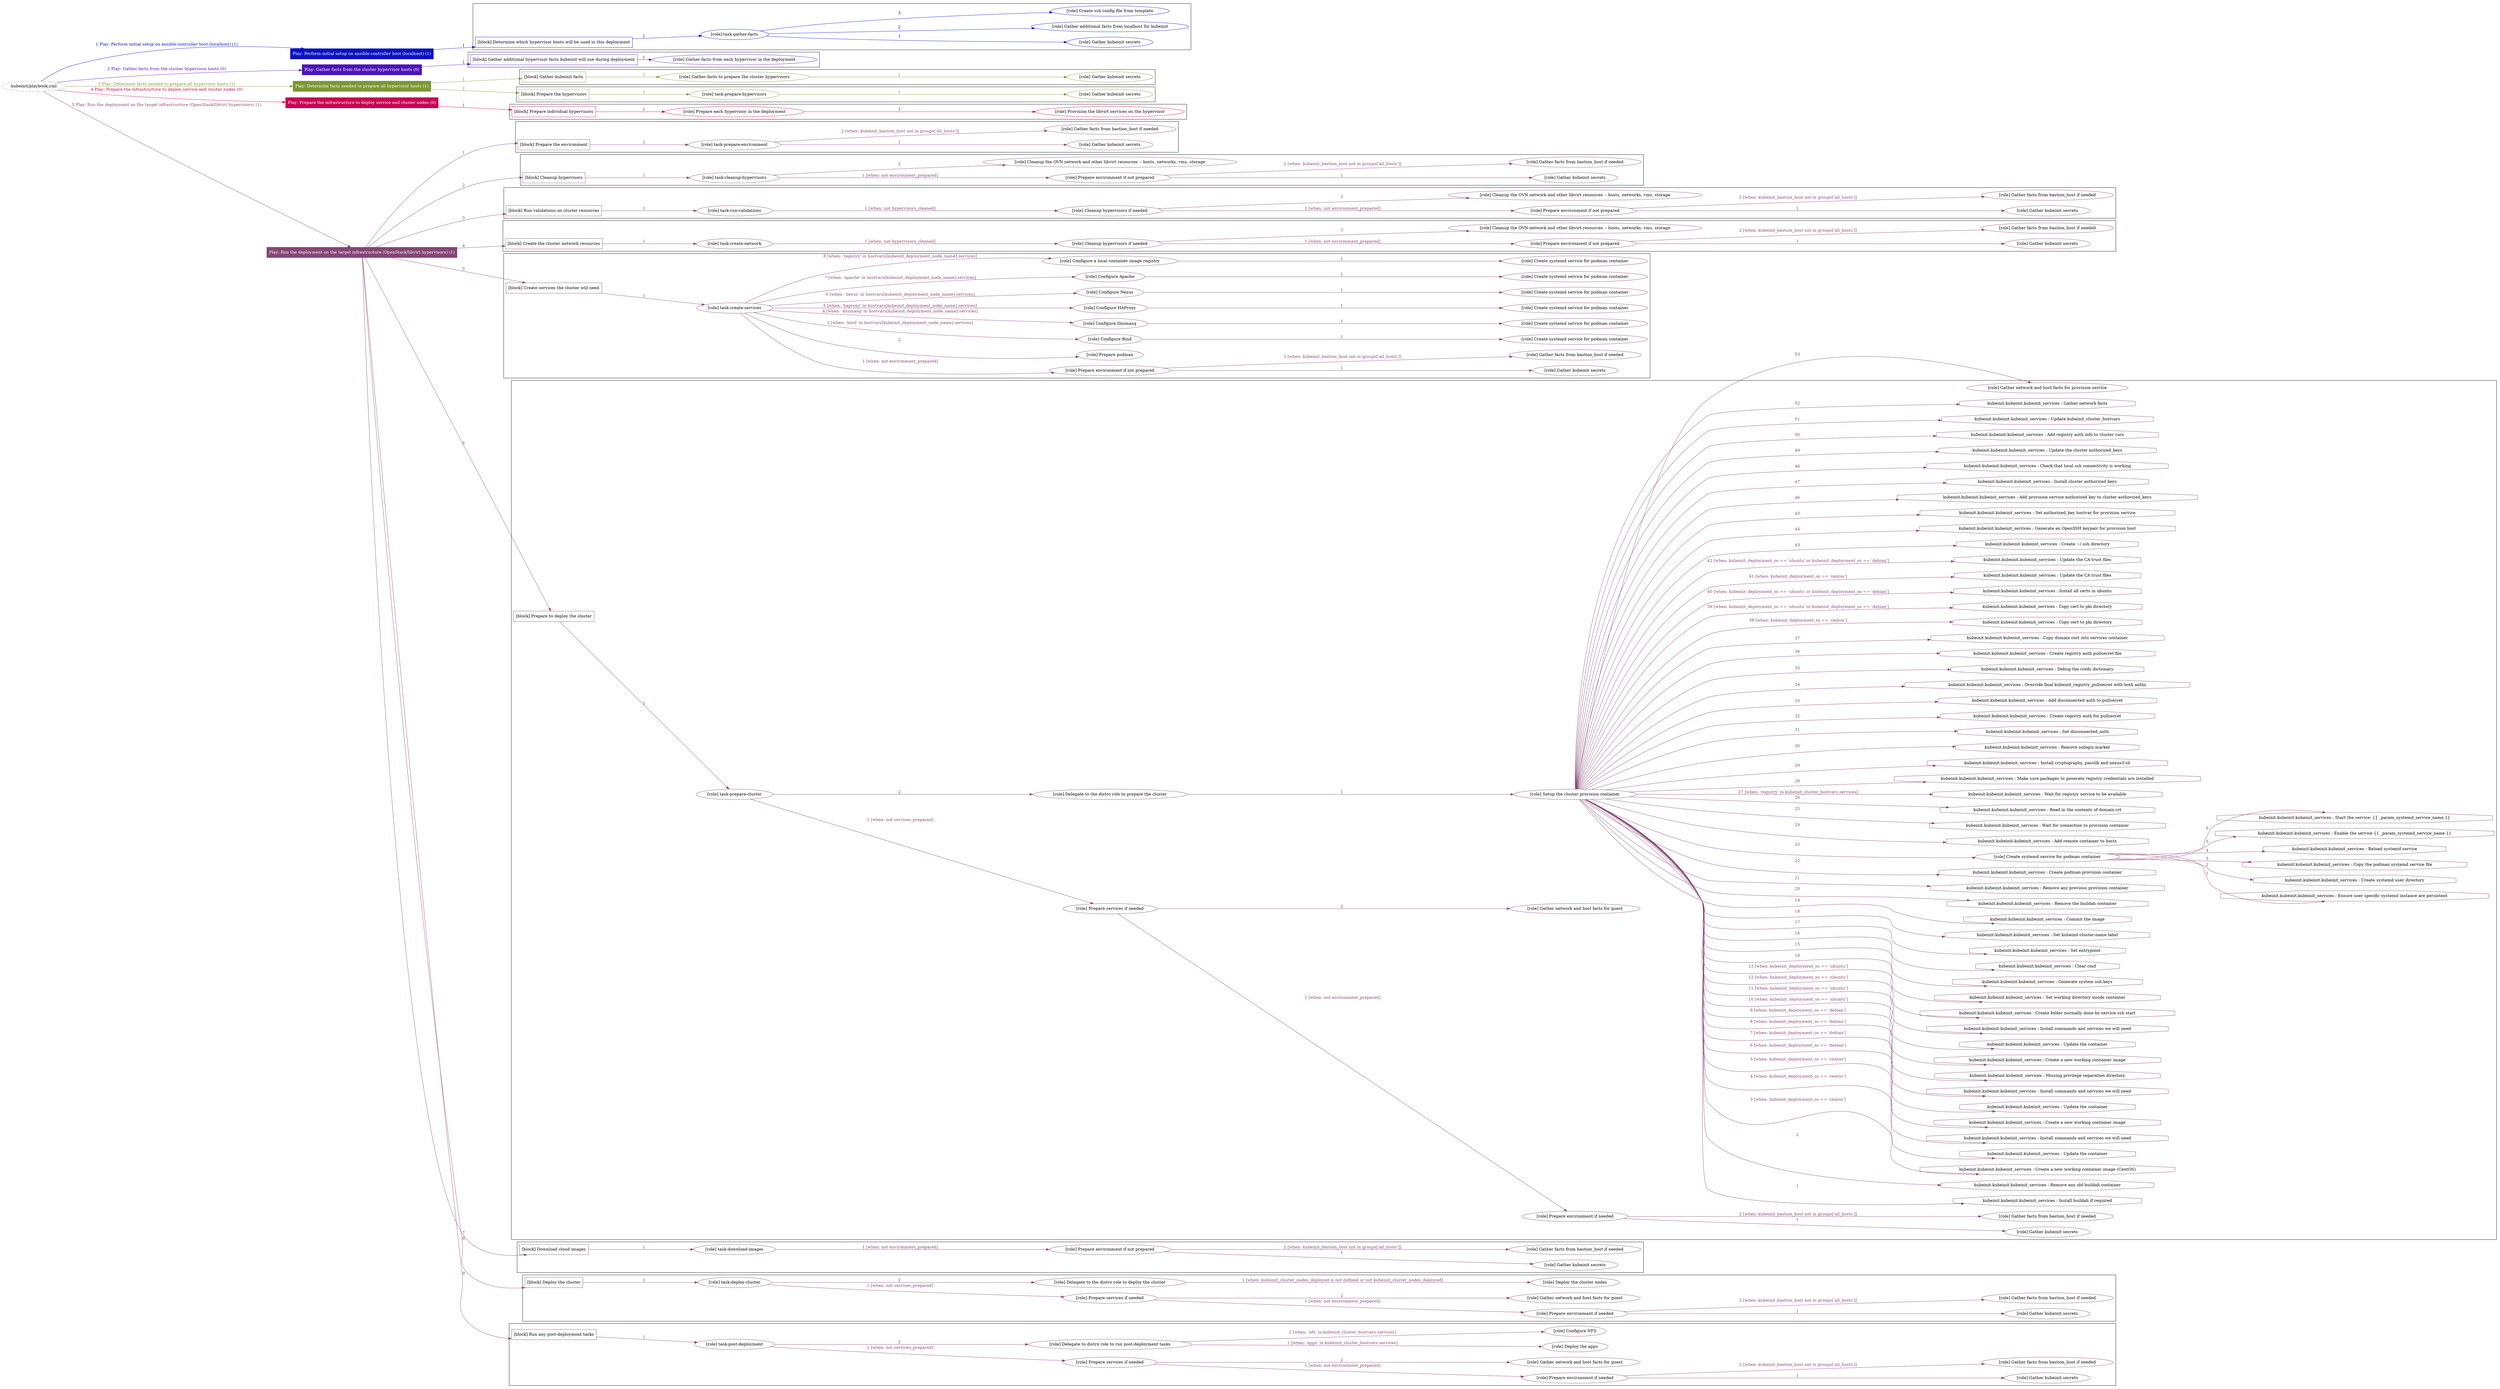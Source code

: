 digraph {
	graph [concentrate=true ordering=in rankdir=LR ratio=fill]
	edge [esep=5 sep=10]
	"kubeinit/playbook.yml" [URL="/home/runner/work/kubeinit/kubeinit/kubeinit/playbook.yml" id=playbook_277a6bbd style=dotted]
	"kubeinit/playbook.yml" -> play_5358650a [label="1 Play: Perform initial setup on ansible-controller host (localhost) (1)" color="#0912c3" fontcolor="#0912c3" id=edge_play_5358650a labeltooltip="1 Play: Perform initial setup on ansible-controller host (localhost) (1)" tooltip="1 Play: Perform initial setup on ansible-controller host (localhost) (1)"]
	subgraph "Play: Perform initial setup on ansible-controller host (localhost) (1)" {
		play_5358650a [label="Play: Perform initial setup on ansible-controller host (localhost) (1)" URL="/home/runner/work/kubeinit/kubeinit/kubeinit/playbook.yml" color="#0912c3" fontcolor="#ffffff" id=play_5358650a shape=box style=filled tooltip=localhost]
		play_5358650a -> block_e8d9843c [label=1 color="#0912c3" fontcolor="#0912c3" id=edge_block_e8d9843c labeltooltip=1 tooltip=1]
		subgraph cluster_block_e8d9843c {
			block_e8d9843c [label="[block] Determine which hypervisor hosts will be used in this deployment" URL="/home/runner/work/kubeinit/kubeinit/kubeinit/playbook.yml" color="#0912c3" id=block_e8d9843c labeltooltip="Determine which hypervisor hosts will be used in this deployment" shape=box tooltip="Determine which hypervisor hosts will be used in this deployment"]
			block_e8d9843c -> role_8590de8f [label="1 " color="#0912c3" fontcolor="#0912c3" id=edge_role_8590de8f labeltooltip="1 " tooltip="1 "]
			subgraph "task-gather-facts" {
				role_8590de8f [label="[role] task-gather-facts" URL="/home/runner/work/kubeinit/kubeinit/kubeinit/playbook.yml" color="#0912c3" id=role_8590de8f tooltip="task-gather-facts"]
				role_8590de8f -> role_bd015c73 [label="1 " color="#0912c3" fontcolor="#0912c3" id=edge_role_bd015c73 labeltooltip="1 " tooltip="1 "]
				subgraph "Gather kubeinit secrets" {
					role_bd015c73 [label="[role] Gather kubeinit secrets" URL="/home/runner/.ansible/collections/ansible_collections/kubeinit/kubeinit/roles/kubeinit_prepare/tasks/build_hypervisors_group.yml" color="#0912c3" id=role_bd015c73 tooltip="Gather kubeinit secrets"]
				}
				role_8590de8f -> role_99c09edc [label="2 " color="#0912c3" fontcolor="#0912c3" id=edge_role_99c09edc labeltooltip="2 " tooltip="2 "]
				subgraph "Gather additional facts from localhost for kubeinit" {
					role_99c09edc [label="[role] Gather additional facts from localhost for kubeinit" URL="/home/runner/.ansible/collections/ansible_collections/kubeinit/kubeinit/roles/kubeinit_prepare/tasks/build_hypervisors_group.yml" color="#0912c3" id=role_99c09edc tooltip="Gather additional facts from localhost for kubeinit"]
				}
				role_8590de8f -> role_b859fc28 [label="3 " color="#0912c3" fontcolor="#0912c3" id=edge_role_b859fc28 labeltooltip="3 " tooltip="3 "]
				subgraph "Create ssh config file from template" {
					role_b859fc28 [label="[role] Create ssh config file from template" URL="/home/runner/.ansible/collections/ansible_collections/kubeinit/kubeinit/roles/kubeinit_prepare/tasks/build_hypervisors_group.yml" color="#0912c3" id=role_b859fc28 tooltip="Create ssh config file from template"]
				}
			}
		}
	}
	"kubeinit/playbook.yml" -> play_d547d1f4 [label="2 Play: Gather facts from the cluster hypervisor hosts (0)" color="#4d13b9" fontcolor="#4d13b9" id=edge_play_d547d1f4 labeltooltip="2 Play: Gather facts from the cluster hypervisor hosts (0)" tooltip="2 Play: Gather facts from the cluster hypervisor hosts (0)"]
	subgraph "Play: Gather facts from the cluster hypervisor hosts (0)" {
		play_d547d1f4 [label="Play: Gather facts from the cluster hypervisor hosts (0)" URL="/home/runner/work/kubeinit/kubeinit/kubeinit/playbook.yml" color="#4d13b9" fontcolor="#ffffff" id=play_d547d1f4 shape=box style=filled tooltip="Play: Gather facts from the cluster hypervisor hosts (0)"]
		play_d547d1f4 -> block_9f5bc7f2 [label=1 color="#4d13b9" fontcolor="#4d13b9" id=edge_block_9f5bc7f2 labeltooltip=1 tooltip=1]
		subgraph cluster_block_9f5bc7f2 {
			block_9f5bc7f2 [label="[block] Gather additional hypervisor facts kubeinit will use during deployment" URL="/home/runner/work/kubeinit/kubeinit/kubeinit/playbook.yml" color="#4d13b9" id=block_9f5bc7f2 labeltooltip="Gather additional hypervisor facts kubeinit will use during deployment" shape=box tooltip="Gather additional hypervisor facts kubeinit will use during deployment"]
			block_9f5bc7f2 -> role_dc47549b [label="1 " color="#4d13b9" fontcolor="#4d13b9" id=edge_role_dc47549b labeltooltip="1 " tooltip="1 "]
			subgraph "Gather facts from each hypervisor in the deployment" {
				role_dc47549b [label="[role] Gather facts from each hypervisor in the deployment" URL="/home/runner/work/kubeinit/kubeinit/kubeinit/playbook.yml" color="#4d13b9" id=role_dc47549b tooltip="Gather facts from each hypervisor in the deployment"]
			}
		}
	}
	"kubeinit/playbook.yml" -> play_b552214a [label="3 Play: Determine facts needed to prepare all hypervisor hosts (1)" color="#7c9735" fontcolor="#7c9735" id=edge_play_b552214a labeltooltip="3 Play: Determine facts needed to prepare all hypervisor hosts (1)" tooltip="3 Play: Determine facts needed to prepare all hypervisor hosts (1)"]
	subgraph "Play: Determine facts needed to prepare all hypervisor hosts (1)" {
		play_b552214a [label="Play: Determine facts needed to prepare all hypervisor hosts (1)" URL="/home/runner/work/kubeinit/kubeinit/kubeinit/playbook.yml" color="#7c9735" fontcolor="#ffffff" id=play_b552214a shape=box style=filled tooltip=localhost]
		play_b552214a -> block_d03f92c4 [label=1 color="#7c9735" fontcolor="#7c9735" id=edge_block_d03f92c4 labeltooltip=1 tooltip=1]
		subgraph cluster_block_d03f92c4 {
			block_d03f92c4 [label="[block] Gather kubeinit facts" URL="/home/runner/work/kubeinit/kubeinit/kubeinit/playbook.yml" color="#7c9735" id=block_d03f92c4 labeltooltip="Gather kubeinit facts" shape=box tooltip="Gather kubeinit facts"]
			block_d03f92c4 -> role_ac476234 [label="1 " color="#7c9735" fontcolor="#7c9735" id=edge_role_ac476234 labeltooltip="1 " tooltip="1 "]
			subgraph "Gather facts to prepare the cluster hypervisors" {
				role_ac476234 [label="[role] Gather facts to prepare the cluster hypervisors" URL="/home/runner/work/kubeinit/kubeinit/kubeinit/playbook.yml" color="#7c9735" id=role_ac476234 tooltip="Gather facts to prepare the cluster hypervisors"]
				role_ac476234 -> role_b3ba712d [label="1 " color="#7c9735" fontcolor="#7c9735" id=edge_role_b3ba712d labeltooltip="1 " tooltip="1 "]
				subgraph "Gather kubeinit secrets" {
					role_b3ba712d [label="[role] Gather kubeinit secrets" URL="/home/runner/.ansible/collections/ansible_collections/kubeinit/kubeinit/roles/kubeinit_prepare/tasks/gather_kubeinit_facts.yml" color="#7c9735" id=role_b3ba712d tooltip="Gather kubeinit secrets"]
				}
			}
		}
		play_b552214a -> block_ba9387b1 [label=2 color="#7c9735" fontcolor="#7c9735" id=edge_block_ba9387b1 labeltooltip=2 tooltip=2]
		subgraph cluster_block_ba9387b1 {
			block_ba9387b1 [label="[block] Prepare the hypervisors" URL="/home/runner/work/kubeinit/kubeinit/kubeinit/playbook.yml" color="#7c9735" id=block_ba9387b1 labeltooltip="Prepare the hypervisors" shape=box tooltip="Prepare the hypervisors"]
			block_ba9387b1 -> role_61b52918 [label="1 " color="#7c9735" fontcolor="#7c9735" id=edge_role_61b52918 labeltooltip="1 " tooltip="1 "]
			subgraph "task-prepare-hypervisors" {
				role_61b52918 [label="[role] task-prepare-hypervisors" URL="/home/runner/work/kubeinit/kubeinit/kubeinit/playbook.yml" color="#7c9735" id=role_61b52918 tooltip="task-prepare-hypervisors"]
				role_61b52918 -> role_34f588cc [label="1 " color="#7c9735" fontcolor="#7c9735" id=edge_role_34f588cc labeltooltip="1 " tooltip="1 "]
				subgraph "Gather kubeinit secrets" {
					role_34f588cc [label="[role] Gather kubeinit secrets" URL="/home/runner/.ansible/collections/ansible_collections/kubeinit/kubeinit/roles/kubeinit_prepare/tasks/gather_kubeinit_facts.yml" color="#7c9735" id=role_34f588cc tooltip="Gather kubeinit secrets"]
				}
			}
		}
	}
	"kubeinit/playbook.yml" -> play_1055ac5f [label="4 Play: Prepare the infrastructure to deploy service and cluster nodes (0)" color="#c90351" fontcolor="#c90351" id=edge_play_1055ac5f labeltooltip="4 Play: Prepare the infrastructure to deploy service and cluster nodes (0)" tooltip="4 Play: Prepare the infrastructure to deploy service and cluster nodes (0)"]
	subgraph "Play: Prepare the infrastructure to deploy service and cluster nodes (0)" {
		play_1055ac5f [label="Play: Prepare the infrastructure to deploy service and cluster nodes (0)" URL="/home/runner/work/kubeinit/kubeinit/kubeinit/playbook.yml" color="#c90351" fontcolor="#ffffff" id=play_1055ac5f shape=box style=filled tooltip="Play: Prepare the infrastructure to deploy service and cluster nodes (0)"]
		play_1055ac5f -> block_b243c1f7 [label=1 color="#c90351" fontcolor="#c90351" id=edge_block_b243c1f7 labeltooltip=1 tooltip=1]
		subgraph cluster_block_b243c1f7 {
			block_b243c1f7 [label="[block] Prepare individual hypervisors" URL="/home/runner/work/kubeinit/kubeinit/kubeinit/playbook.yml" color="#c90351" id=block_b243c1f7 labeltooltip="Prepare individual hypervisors" shape=box tooltip="Prepare individual hypervisors"]
			block_b243c1f7 -> role_b04e667f [label="1 " color="#c90351" fontcolor="#c90351" id=edge_role_b04e667f labeltooltip="1 " tooltip="1 "]
			subgraph "Prepare each hypervisor in the deployment" {
				role_b04e667f [label="[role] Prepare each hypervisor in the deployment" URL="/home/runner/work/kubeinit/kubeinit/kubeinit/playbook.yml" color="#c90351" id=role_b04e667f tooltip="Prepare each hypervisor in the deployment"]
				role_b04e667f -> role_a8623ca2 [label="1 " color="#c90351" fontcolor="#c90351" id=edge_role_a8623ca2 labeltooltip="1 " tooltip="1 "]
				subgraph "Provision the libvirt services on the hypervisor" {
					role_a8623ca2 [label="[role] Provision the libvirt services on the hypervisor" URL="/home/runner/.ansible/collections/ansible_collections/kubeinit/kubeinit/roles/kubeinit_prepare/tasks/prepare_hypervisor.yml" color="#c90351" id=role_a8623ca2 tooltip="Provision the libvirt services on the hypervisor"]
				}
			}
		}
	}
	"kubeinit/playbook.yml" -> play_1ec33497 [label="5 Play: Run the deployment on the target infrastructure (OpenStack/libvirt hypervisors) (1)" color="#874575" fontcolor="#874575" id=edge_play_1ec33497 labeltooltip="5 Play: Run the deployment on the target infrastructure (OpenStack/libvirt hypervisors) (1)" tooltip="5 Play: Run the deployment on the target infrastructure (OpenStack/libvirt hypervisors) (1)"]
	subgraph "Play: Run the deployment on the target infrastructure (OpenStack/libvirt hypervisors) (1)" {
		play_1ec33497 [label="Play: Run the deployment on the target infrastructure (OpenStack/libvirt hypervisors) (1)" URL="/home/runner/work/kubeinit/kubeinit/kubeinit/playbook.yml" color="#874575" fontcolor="#ffffff" id=play_1ec33497 shape=box style=filled tooltip=localhost]
		play_1ec33497 -> block_4f01a3e0 [label=1 color="#874575" fontcolor="#874575" id=edge_block_4f01a3e0 labeltooltip=1 tooltip=1]
		subgraph cluster_block_4f01a3e0 {
			block_4f01a3e0 [label="[block] Prepare the environment" URL="/home/runner/work/kubeinit/kubeinit/kubeinit/playbook.yml" color="#874575" id=block_4f01a3e0 labeltooltip="Prepare the environment" shape=box tooltip="Prepare the environment"]
			block_4f01a3e0 -> role_62395b35 [label="1 " color="#874575" fontcolor="#874575" id=edge_role_62395b35 labeltooltip="1 " tooltip="1 "]
			subgraph "task-prepare-environment" {
				role_62395b35 [label="[role] task-prepare-environment" URL="/home/runner/work/kubeinit/kubeinit/kubeinit/playbook.yml" color="#874575" id=role_62395b35 tooltip="task-prepare-environment"]
				role_62395b35 -> role_cea55c97 [label="1 " color="#874575" fontcolor="#874575" id=edge_role_cea55c97 labeltooltip="1 " tooltip="1 "]
				subgraph "Gather kubeinit secrets" {
					role_cea55c97 [label="[role] Gather kubeinit secrets" URL="/home/runner/.ansible/collections/ansible_collections/kubeinit/kubeinit/roles/kubeinit_prepare/tasks/gather_kubeinit_facts.yml" color="#874575" id=role_cea55c97 tooltip="Gather kubeinit secrets"]
				}
				role_62395b35 -> role_439f1a90 [label="2 [when: kubeinit_bastion_host not in groups['all_hosts']]" color="#874575" fontcolor="#874575" id=edge_role_439f1a90 labeltooltip="2 [when: kubeinit_bastion_host not in groups['all_hosts']]" tooltip="2 [when: kubeinit_bastion_host not in groups['all_hosts']]"]
				subgraph "Gather facts from bastion_host if needed" {
					role_439f1a90 [label="[role] Gather facts from bastion_host if needed" URL="/home/runner/.ansible/collections/ansible_collections/kubeinit/kubeinit/roles/kubeinit_prepare/tasks/main.yml" color="#874575" id=role_439f1a90 tooltip="Gather facts from bastion_host if needed"]
				}
			}
		}
		play_1ec33497 -> block_866ca71b [label=2 color="#874575" fontcolor="#874575" id=edge_block_866ca71b labeltooltip=2 tooltip=2]
		subgraph cluster_block_866ca71b {
			block_866ca71b [label="[block] Cleanup hypervisors" URL="/home/runner/work/kubeinit/kubeinit/kubeinit/playbook.yml" color="#874575" id=block_866ca71b labeltooltip="Cleanup hypervisors" shape=box tooltip="Cleanup hypervisors"]
			block_866ca71b -> role_e86479fb [label="1 " color="#874575" fontcolor="#874575" id=edge_role_e86479fb labeltooltip="1 " tooltip="1 "]
			subgraph "task-cleanup-hypervisors" {
				role_e86479fb [label="[role] task-cleanup-hypervisors" URL="/home/runner/work/kubeinit/kubeinit/kubeinit/playbook.yml" color="#874575" id=role_e86479fb tooltip="task-cleanup-hypervisors"]
				role_e86479fb -> role_63ab021f [label="1 [when: not environment_prepared]" color="#874575" fontcolor="#874575" id=edge_role_63ab021f labeltooltip="1 [when: not environment_prepared]" tooltip="1 [when: not environment_prepared]"]
				subgraph "Prepare environment if not prepared" {
					role_63ab021f [label="[role] Prepare environment if not prepared" URL="/home/runner/.ansible/collections/ansible_collections/kubeinit/kubeinit/roles/kubeinit_libvirt/tasks/cleanup_hypervisors.yml" color="#874575" id=role_63ab021f tooltip="Prepare environment if not prepared"]
					role_63ab021f -> role_6c4b0977 [label="1 " color="#874575" fontcolor="#874575" id=edge_role_6c4b0977 labeltooltip="1 " tooltip="1 "]
					subgraph "Gather kubeinit secrets" {
						role_6c4b0977 [label="[role] Gather kubeinit secrets" URL="/home/runner/.ansible/collections/ansible_collections/kubeinit/kubeinit/roles/kubeinit_prepare/tasks/gather_kubeinit_facts.yml" color="#874575" id=role_6c4b0977 tooltip="Gather kubeinit secrets"]
					}
					role_63ab021f -> role_ac14b4c5 [label="2 [when: kubeinit_bastion_host not in groups['all_hosts']]" color="#874575" fontcolor="#874575" id=edge_role_ac14b4c5 labeltooltip="2 [when: kubeinit_bastion_host not in groups['all_hosts']]" tooltip="2 [when: kubeinit_bastion_host not in groups['all_hosts']]"]
					subgraph "Gather facts from bastion_host if needed" {
						role_ac14b4c5 [label="[role] Gather facts from bastion_host if needed" URL="/home/runner/.ansible/collections/ansible_collections/kubeinit/kubeinit/roles/kubeinit_prepare/tasks/main.yml" color="#874575" id=role_ac14b4c5 tooltip="Gather facts from bastion_host if needed"]
					}
				}
				role_e86479fb -> role_102bfc07 [label="2 " color="#874575" fontcolor="#874575" id=edge_role_102bfc07 labeltooltip="2 " tooltip="2 "]
				subgraph "Cleanup the OVN network and other libvirt resources -- hosts, networks, vms, storage" {
					role_102bfc07 [label="[role] Cleanup the OVN network and other libvirt resources -- hosts, networks, vms, storage" URL="/home/runner/.ansible/collections/ansible_collections/kubeinit/kubeinit/roles/kubeinit_libvirt/tasks/cleanup_hypervisors.yml" color="#874575" id=role_102bfc07 tooltip="Cleanup the OVN network and other libvirt resources -- hosts, networks, vms, storage"]
				}
			}
		}
		play_1ec33497 -> block_c6ec8354 [label=3 color="#874575" fontcolor="#874575" id=edge_block_c6ec8354 labeltooltip=3 tooltip=3]
		subgraph cluster_block_c6ec8354 {
			block_c6ec8354 [label="[block] Run validations on cluster resources" URL="/home/runner/work/kubeinit/kubeinit/kubeinit/playbook.yml" color="#874575" id=block_c6ec8354 labeltooltip="Run validations on cluster resources" shape=box tooltip="Run validations on cluster resources"]
			block_c6ec8354 -> role_8e00c9f9 [label="1 " color="#874575" fontcolor="#874575" id=edge_role_8e00c9f9 labeltooltip="1 " tooltip="1 "]
			subgraph "task-run-validations" {
				role_8e00c9f9 [label="[role] task-run-validations" URL="/home/runner/work/kubeinit/kubeinit/kubeinit/playbook.yml" color="#874575" id=role_8e00c9f9 tooltip="task-run-validations"]
				role_8e00c9f9 -> role_8d0ff507 [label="1 [when: not hypervisors_cleaned]" color="#874575" fontcolor="#874575" id=edge_role_8d0ff507 labeltooltip="1 [when: not hypervisors_cleaned]" tooltip="1 [when: not hypervisors_cleaned]"]
				subgraph "Cleanup hypervisors if needed" {
					role_8d0ff507 [label="[role] Cleanup hypervisors if needed" URL="/home/runner/.ansible/collections/ansible_collections/kubeinit/kubeinit/roles/kubeinit_validations/tasks/main.yml" color="#874575" id=role_8d0ff507 tooltip="Cleanup hypervisors if needed"]
					role_8d0ff507 -> role_9a418618 [label="1 [when: not environment_prepared]" color="#874575" fontcolor="#874575" id=edge_role_9a418618 labeltooltip="1 [when: not environment_prepared]" tooltip="1 [when: not environment_prepared]"]
					subgraph "Prepare environment if not prepared" {
						role_9a418618 [label="[role] Prepare environment if not prepared" URL="/home/runner/.ansible/collections/ansible_collections/kubeinit/kubeinit/roles/kubeinit_libvirt/tasks/cleanup_hypervisors.yml" color="#874575" id=role_9a418618 tooltip="Prepare environment if not prepared"]
						role_9a418618 -> role_751a244b [label="1 " color="#874575" fontcolor="#874575" id=edge_role_751a244b labeltooltip="1 " tooltip="1 "]
						subgraph "Gather kubeinit secrets" {
							role_751a244b [label="[role] Gather kubeinit secrets" URL="/home/runner/.ansible/collections/ansible_collections/kubeinit/kubeinit/roles/kubeinit_prepare/tasks/gather_kubeinit_facts.yml" color="#874575" id=role_751a244b tooltip="Gather kubeinit secrets"]
						}
						role_9a418618 -> role_57327ff4 [label="2 [when: kubeinit_bastion_host not in groups['all_hosts']]" color="#874575" fontcolor="#874575" id=edge_role_57327ff4 labeltooltip="2 [when: kubeinit_bastion_host not in groups['all_hosts']]" tooltip="2 [when: kubeinit_bastion_host not in groups['all_hosts']]"]
						subgraph "Gather facts from bastion_host if needed" {
							role_57327ff4 [label="[role] Gather facts from bastion_host if needed" URL="/home/runner/.ansible/collections/ansible_collections/kubeinit/kubeinit/roles/kubeinit_prepare/tasks/main.yml" color="#874575" id=role_57327ff4 tooltip="Gather facts from bastion_host if needed"]
						}
					}
					role_8d0ff507 -> role_cfb0a05e [label="2 " color="#874575" fontcolor="#874575" id=edge_role_cfb0a05e labeltooltip="2 " tooltip="2 "]
					subgraph "Cleanup the OVN network and other libvirt resources -- hosts, networks, vms, storage" {
						role_cfb0a05e [label="[role] Cleanup the OVN network and other libvirt resources -- hosts, networks, vms, storage" URL="/home/runner/.ansible/collections/ansible_collections/kubeinit/kubeinit/roles/kubeinit_libvirt/tasks/cleanup_hypervisors.yml" color="#874575" id=role_cfb0a05e tooltip="Cleanup the OVN network and other libvirt resources -- hosts, networks, vms, storage"]
					}
				}
			}
		}
		play_1ec33497 -> block_4d7921e2 [label=4 color="#874575" fontcolor="#874575" id=edge_block_4d7921e2 labeltooltip=4 tooltip=4]
		subgraph cluster_block_4d7921e2 {
			block_4d7921e2 [label="[block] Create the cluster network resources" URL="/home/runner/work/kubeinit/kubeinit/kubeinit/playbook.yml" color="#874575" id=block_4d7921e2 labeltooltip="Create the cluster network resources" shape=box tooltip="Create the cluster network resources"]
			block_4d7921e2 -> role_7202a002 [label="1 " color="#874575" fontcolor="#874575" id=edge_role_7202a002 labeltooltip="1 " tooltip="1 "]
			subgraph "task-create-network" {
				role_7202a002 [label="[role] task-create-network" URL="/home/runner/work/kubeinit/kubeinit/kubeinit/playbook.yml" color="#874575" id=role_7202a002 tooltip="task-create-network"]
				role_7202a002 -> role_0a683d39 [label="1 [when: not hypervisors_cleaned]" color="#874575" fontcolor="#874575" id=edge_role_0a683d39 labeltooltip="1 [when: not hypervisors_cleaned]" tooltip="1 [when: not hypervisors_cleaned]"]
				subgraph "Cleanup hypervisors if needed" {
					role_0a683d39 [label="[role] Cleanup hypervisors if needed" URL="/home/runner/.ansible/collections/ansible_collections/kubeinit/kubeinit/roles/kubeinit_libvirt/tasks/create_network.yml" color="#874575" id=role_0a683d39 tooltip="Cleanup hypervisors if needed"]
					role_0a683d39 -> role_737420b3 [label="1 [when: not environment_prepared]" color="#874575" fontcolor="#874575" id=edge_role_737420b3 labeltooltip="1 [when: not environment_prepared]" tooltip="1 [when: not environment_prepared]"]
					subgraph "Prepare environment if not prepared" {
						role_737420b3 [label="[role] Prepare environment if not prepared" URL="/home/runner/.ansible/collections/ansible_collections/kubeinit/kubeinit/roles/kubeinit_libvirt/tasks/cleanup_hypervisors.yml" color="#874575" id=role_737420b3 tooltip="Prepare environment if not prepared"]
						role_737420b3 -> role_d8187c63 [label="1 " color="#874575" fontcolor="#874575" id=edge_role_d8187c63 labeltooltip="1 " tooltip="1 "]
						subgraph "Gather kubeinit secrets" {
							role_d8187c63 [label="[role] Gather kubeinit secrets" URL="/home/runner/.ansible/collections/ansible_collections/kubeinit/kubeinit/roles/kubeinit_prepare/tasks/gather_kubeinit_facts.yml" color="#874575" id=role_d8187c63 tooltip="Gather kubeinit secrets"]
						}
						role_737420b3 -> role_a4d17c91 [label="2 [when: kubeinit_bastion_host not in groups['all_hosts']]" color="#874575" fontcolor="#874575" id=edge_role_a4d17c91 labeltooltip="2 [when: kubeinit_bastion_host not in groups['all_hosts']]" tooltip="2 [when: kubeinit_bastion_host not in groups['all_hosts']]"]
						subgraph "Gather facts from bastion_host if needed" {
							role_a4d17c91 [label="[role] Gather facts from bastion_host if needed" URL="/home/runner/.ansible/collections/ansible_collections/kubeinit/kubeinit/roles/kubeinit_prepare/tasks/main.yml" color="#874575" id=role_a4d17c91 tooltip="Gather facts from bastion_host if needed"]
						}
					}
					role_0a683d39 -> role_54d6864e [label="2 " color="#874575" fontcolor="#874575" id=edge_role_54d6864e labeltooltip="2 " tooltip="2 "]
					subgraph "Cleanup the OVN network and other libvirt resources -- hosts, networks, vms, storage" {
						role_54d6864e [label="[role] Cleanup the OVN network and other libvirt resources -- hosts, networks, vms, storage" URL="/home/runner/.ansible/collections/ansible_collections/kubeinit/kubeinit/roles/kubeinit_libvirt/tasks/cleanup_hypervisors.yml" color="#874575" id=role_54d6864e tooltip="Cleanup the OVN network and other libvirt resources -- hosts, networks, vms, storage"]
					}
				}
			}
		}
		play_1ec33497 -> block_623013cf [label=5 color="#874575" fontcolor="#874575" id=edge_block_623013cf labeltooltip=5 tooltip=5]
		subgraph cluster_block_623013cf {
			block_623013cf [label="[block] Create services the cluster will need" URL="/home/runner/work/kubeinit/kubeinit/kubeinit/playbook.yml" color="#874575" id=block_623013cf labeltooltip="Create services the cluster will need" shape=box tooltip="Create services the cluster will need"]
			block_623013cf -> role_617b94e3 [label="1 " color="#874575" fontcolor="#874575" id=edge_role_617b94e3 labeltooltip="1 " tooltip="1 "]
			subgraph "task-create-services" {
				role_617b94e3 [label="[role] task-create-services" URL="/home/runner/work/kubeinit/kubeinit/kubeinit/playbook.yml" color="#874575" id=role_617b94e3 tooltip="task-create-services"]
				role_617b94e3 -> role_c53c0953 [label="1 [when: not environment_prepared]" color="#874575" fontcolor="#874575" id=edge_role_c53c0953 labeltooltip="1 [when: not environment_prepared]" tooltip="1 [when: not environment_prepared]"]
				subgraph "Prepare environment if not prepared" {
					role_c53c0953 [label="[role] Prepare environment if not prepared" URL="/home/runner/.ansible/collections/ansible_collections/kubeinit/kubeinit/roles/kubeinit_services/tasks/main.yml" color="#874575" id=role_c53c0953 tooltip="Prepare environment if not prepared"]
					role_c53c0953 -> role_5edacd88 [label="1 " color="#874575" fontcolor="#874575" id=edge_role_5edacd88 labeltooltip="1 " tooltip="1 "]
					subgraph "Gather kubeinit secrets" {
						role_5edacd88 [label="[role] Gather kubeinit secrets" URL="/home/runner/.ansible/collections/ansible_collections/kubeinit/kubeinit/roles/kubeinit_prepare/tasks/gather_kubeinit_facts.yml" color="#874575" id=role_5edacd88 tooltip="Gather kubeinit secrets"]
					}
					role_c53c0953 -> role_91adbde8 [label="2 [when: kubeinit_bastion_host not in groups['all_hosts']]" color="#874575" fontcolor="#874575" id=edge_role_91adbde8 labeltooltip="2 [when: kubeinit_bastion_host not in groups['all_hosts']]" tooltip="2 [when: kubeinit_bastion_host not in groups['all_hosts']]"]
					subgraph "Gather facts from bastion_host if needed" {
						role_91adbde8 [label="[role] Gather facts from bastion_host if needed" URL="/home/runner/.ansible/collections/ansible_collections/kubeinit/kubeinit/roles/kubeinit_prepare/tasks/main.yml" color="#874575" id=role_91adbde8 tooltip="Gather facts from bastion_host if needed"]
					}
				}
				role_617b94e3 -> role_8177d13c [label="2 " color="#874575" fontcolor="#874575" id=edge_role_8177d13c labeltooltip="2 " tooltip="2 "]
				subgraph "Prepare podman" {
					role_8177d13c [label="[role] Prepare podman" URL="/home/runner/.ansible/collections/ansible_collections/kubeinit/kubeinit/roles/kubeinit_services/tasks/00_create_service_pod.yml" color="#874575" id=role_8177d13c tooltip="Prepare podman"]
				}
				role_617b94e3 -> role_c5b81add [label="3 [when: 'bind' in hostvars[kubeinit_deployment_node_name].services]" color="#874575" fontcolor="#874575" id=edge_role_c5b81add labeltooltip="3 [when: 'bind' in hostvars[kubeinit_deployment_node_name].services]" tooltip="3 [when: 'bind' in hostvars[kubeinit_deployment_node_name].services]"]
				subgraph "Configure Bind" {
					role_c5b81add [label="[role] Configure Bind" URL="/home/runner/.ansible/collections/ansible_collections/kubeinit/kubeinit/roles/kubeinit_services/tasks/start_services_containers.yml" color="#874575" id=role_c5b81add tooltip="Configure Bind"]
					role_c5b81add -> role_fa67fe18 [label="1 " color="#874575" fontcolor="#874575" id=edge_role_fa67fe18 labeltooltip="1 " tooltip="1 "]
					subgraph "Create systemd service for podman container" {
						role_fa67fe18 [label="[role] Create systemd service for podman container" URL="/home/runner/.ansible/collections/ansible_collections/kubeinit/kubeinit/roles/kubeinit_bind/tasks/main.yml" color="#874575" id=role_fa67fe18 tooltip="Create systemd service for podman container"]
					}
				}
				role_617b94e3 -> role_ccc196e5 [label="4 [when: 'dnsmasq' in hostvars[kubeinit_deployment_node_name].services]" color="#874575" fontcolor="#874575" id=edge_role_ccc196e5 labeltooltip="4 [when: 'dnsmasq' in hostvars[kubeinit_deployment_node_name].services]" tooltip="4 [when: 'dnsmasq' in hostvars[kubeinit_deployment_node_name].services]"]
				subgraph "Configure Dnsmasq" {
					role_ccc196e5 [label="[role] Configure Dnsmasq" URL="/home/runner/.ansible/collections/ansible_collections/kubeinit/kubeinit/roles/kubeinit_services/tasks/start_services_containers.yml" color="#874575" id=role_ccc196e5 tooltip="Configure Dnsmasq"]
					role_ccc196e5 -> role_1f72c243 [label="1 " color="#874575" fontcolor="#874575" id=edge_role_1f72c243 labeltooltip="1 " tooltip="1 "]
					subgraph "Create systemd service for podman container" {
						role_1f72c243 [label="[role] Create systemd service for podman container" URL="/home/runner/.ansible/collections/ansible_collections/kubeinit/kubeinit/roles/kubeinit_dnsmasq/tasks/main.yml" color="#874575" id=role_1f72c243 tooltip="Create systemd service for podman container"]
					}
				}
				role_617b94e3 -> role_6501b82b [label="5 [when: 'haproxy' in hostvars[kubeinit_deployment_node_name].services]" color="#874575" fontcolor="#874575" id=edge_role_6501b82b labeltooltip="5 [when: 'haproxy' in hostvars[kubeinit_deployment_node_name].services]" tooltip="5 [when: 'haproxy' in hostvars[kubeinit_deployment_node_name].services]"]
				subgraph "Configure HAProxy" {
					role_6501b82b [label="[role] Configure HAProxy" URL="/home/runner/.ansible/collections/ansible_collections/kubeinit/kubeinit/roles/kubeinit_services/tasks/start_services_containers.yml" color="#874575" id=role_6501b82b tooltip="Configure HAProxy"]
					role_6501b82b -> role_b2ec9d2f [label="1 " color="#874575" fontcolor="#874575" id=edge_role_b2ec9d2f labeltooltip="1 " tooltip="1 "]
					subgraph "Create systemd service for podman container" {
						role_b2ec9d2f [label="[role] Create systemd service for podman container" URL="/home/runner/.ansible/collections/ansible_collections/kubeinit/kubeinit/roles/kubeinit_haproxy/tasks/main.yml" color="#874575" id=role_b2ec9d2f tooltip="Create systemd service for podman container"]
					}
				}
				role_617b94e3 -> role_ae3c836f [label="6 [when: 'nexus' in hostvars[kubeinit_deployment_node_name].services]" color="#874575" fontcolor="#874575" id=edge_role_ae3c836f labeltooltip="6 [when: 'nexus' in hostvars[kubeinit_deployment_node_name].services]" tooltip="6 [when: 'nexus' in hostvars[kubeinit_deployment_node_name].services]"]
				subgraph "Configure Nexus" {
					role_ae3c836f [label="[role] Configure Nexus" URL="/home/runner/.ansible/collections/ansible_collections/kubeinit/kubeinit/roles/kubeinit_services/tasks/start_services_containers.yml" color="#874575" id=role_ae3c836f tooltip="Configure Nexus"]
					role_ae3c836f -> role_4a0ba98b [label="1 " color="#874575" fontcolor="#874575" id=edge_role_4a0ba98b labeltooltip="1 " tooltip="1 "]
					subgraph "Create systemd service for podman container" {
						role_4a0ba98b [label="[role] Create systemd service for podman container" URL="/home/runner/.ansible/collections/ansible_collections/kubeinit/kubeinit/roles/kubeinit_nexus/tasks/main.yml" color="#874575" id=role_4a0ba98b tooltip="Create systemd service for podman container"]
					}
				}
				role_617b94e3 -> role_dae0a195 [label="7 [when: 'apache' in hostvars[kubeinit_deployment_node_name].services]" color="#874575" fontcolor="#874575" id=edge_role_dae0a195 labeltooltip="7 [when: 'apache' in hostvars[kubeinit_deployment_node_name].services]" tooltip="7 [when: 'apache' in hostvars[kubeinit_deployment_node_name].services]"]
				subgraph "Configure Apache" {
					role_dae0a195 [label="[role] Configure Apache" URL="/home/runner/.ansible/collections/ansible_collections/kubeinit/kubeinit/roles/kubeinit_services/tasks/start_services_containers.yml" color="#874575" id=role_dae0a195 tooltip="Configure Apache"]
					role_dae0a195 -> role_e2d924d7 [label="1 " color="#874575" fontcolor="#874575" id=edge_role_e2d924d7 labeltooltip="1 " tooltip="1 "]
					subgraph "Create systemd service for podman container" {
						role_e2d924d7 [label="[role] Create systemd service for podman container" URL="/home/runner/.ansible/collections/ansible_collections/kubeinit/kubeinit/roles/kubeinit_apache/tasks/main.yml" color="#874575" id=role_e2d924d7 tooltip="Create systemd service for podman container"]
					}
				}
				role_617b94e3 -> role_5692d5e0 [label="8 [when: 'registry' in hostvars[kubeinit_deployment_node_name].services]" color="#874575" fontcolor="#874575" id=edge_role_5692d5e0 labeltooltip="8 [when: 'registry' in hostvars[kubeinit_deployment_node_name].services]" tooltip="8 [when: 'registry' in hostvars[kubeinit_deployment_node_name].services]"]
				subgraph "Configure a local container image registry" {
					role_5692d5e0 [label="[role] Configure a local container image registry" URL="/home/runner/.ansible/collections/ansible_collections/kubeinit/kubeinit/roles/kubeinit_services/tasks/start_services_containers.yml" color="#874575" id=role_5692d5e0 tooltip="Configure a local container image registry"]
					role_5692d5e0 -> role_9c2741f0 [label="1 " color="#874575" fontcolor="#874575" id=edge_role_9c2741f0 labeltooltip="1 " tooltip="1 "]
					subgraph "Create systemd service for podman container" {
						role_9c2741f0 [label="[role] Create systemd service for podman container" URL="/home/runner/.ansible/collections/ansible_collections/kubeinit/kubeinit/roles/kubeinit_registry/tasks/main.yml" color="#874575" id=role_9c2741f0 tooltip="Create systemd service for podman container"]
					}
				}
			}
		}
		play_1ec33497 -> block_b54dd3bb [label=6 color="#874575" fontcolor="#874575" id=edge_block_b54dd3bb labeltooltip=6 tooltip=6]
		subgraph cluster_block_b54dd3bb {
			block_b54dd3bb [label="[block] Prepare to deploy the cluster" URL="/home/runner/work/kubeinit/kubeinit/kubeinit/playbook.yml" color="#874575" id=block_b54dd3bb labeltooltip="Prepare to deploy the cluster" shape=box tooltip="Prepare to deploy the cluster"]
			block_b54dd3bb -> role_cec1fe41 [label="1 " color="#874575" fontcolor="#874575" id=edge_role_cec1fe41 labeltooltip="1 " tooltip="1 "]
			subgraph "task-prepare-cluster" {
				role_cec1fe41 [label="[role] task-prepare-cluster" URL="/home/runner/work/kubeinit/kubeinit/kubeinit/playbook.yml" color="#874575" id=role_cec1fe41 tooltip="task-prepare-cluster"]
				role_cec1fe41 -> role_c7f8bca5 [label="1 [when: not services_prepared]" color="#874575" fontcolor="#874575" id=edge_role_c7f8bca5 labeltooltip="1 [when: not services_prepared]" tooltip="1 [when: not services_prepared]"]
				subgraph "Prepare services if needed" {
					role_c7f8bca5 [label="[role] Prepare services if needed" URL="/home/runner/.ansible/collections/ansible_collections/kubeinit/kubeinit/roles/kubeinit_prepare/tasks/prepare_cluster.yml" color="#874575" id=role_c7f8bca5 tooltip="Prepare services if needed"]
					role_c7f8bca5 -> role_71c6f6bc [label="1 [when: not environment_prepared]" color="#874575" fontcolor="#874575" id=edge_role_71c6f6bc labeltooltip="1 [when: not environment_prepared]" tooltip="1 [when: not environment_prepared]"]
					subgraph "Prepare environment if needed" {
						role_71c6f6bc [label="[role] Prepare environment if needed" URL="/home/runner/.ansible/collections/ansible_collections/kubeinit/kubeinit/roles/kubeinit_services/tasks/prepare_services.yml" color="#874575" id=role_71c6f6bc tooltip="Prepare environment if needed"]
						role_71c6f6bc -> role_28985aef [label="1 " color="#874575" fontcolor="#874575" id=edge_role_28985aef labeltooltip="1 " tooltip="1 "]
						subgraph "Gather kubeinit secrets" {
							role_28985aef [label="[role] Gather kubeinit secrets" URL="/home/runner/.ansible/collections/ansible_collections/kubeinit/kubeinit/roles/kubeinit_prepare/tasks/gather_kubeinit_facts.yml" color="#874575" id=role_28985aef tooltip="Gather kubeinit secrets"]
						}
						role_71c6f6bc -> role_376a8ab3 [label="2 [when: kubeinit_bastion_host not in groups['all_hosts']]" color="#874575" fontcolor="#874575" id=edge_role_376a8ab3 labeltooltip="2 [when: kubeinit_bastion_host not in groups['all_hosts']]" tooltip="2 [when: kubeinit_bastion_host not in groups['all_hosts']]"]
						subgraph "Gather facts from bastion_host if needed" {
							role_376a8ab3 [label="[role] Gather facts from bastion_host if needed" URL="/home/runner/.ansible/collections/ansible_collections/kubeinit/kubeinit/roles/kubeinit_prepare/tasks/main.yml" color="#874575" id=role_376a8ab3 tooltip="Gather facts from bastion_host if needed"]
						}
					}
					role_c7f8bca5 -> role_df566d9a [label="2 " color="#874575" fontcolor="#874575" id=edge_role_df566d9a labeltooltip="2 " tooltip="2 "]
					subgraph "Gather network and host facts for guest" {
						role_df566d9a [label="[role] Gather network and host facts for guest" URL="/home/runner/.ansible/collections/ansible_collections/kubeinit/kubeinit/roles/kubeinit_services/tasks/prepare_services.yml" color="#874575" id=role_df566d9a tooltip="Gather network and host facts for guest"]
					}
				}
				role_cec1fe41 -> role_7803cf96 [label="2 " color="#874575" fontcolor="#874575" id=edge_role_7803cf96 labeltooltip="2 " tooltip="2 "]
				subgraph "Delegate to the distro role to prepare the cluster" {
					role_7803cf96 [label="[role] Delegate to the distro role to prepare the cluster" URL="/home/runner/.ansible/collections/ansible_collections/kubeinit/kubeinit/roles/kubeinit_prepare/tasks/prepare_cluster.yml" color="#874575" id=role_7803cf96 tooltip="Delegate to the distro role to prepare the cluster"]
					role_7803cf96 -> role_77c971b5 [label="1 " color="#874575" fontcolor="#874575" id=edge_role_77c971b5 labeltooltip="1 " tooltip="1 "]
					subgraph "Setup the cluster provision container" {
						role_77c971b5 [label="[role] Setup the cluster provision container" URL="/home/runner/.ansible/collections/ansible_collections/kubeinit/kubeinit/roles/kubeinit_cdk/tasks/prepare_cluster.yml" color="#874575" id=role_77c971b5 tooltip="Setup the cluster provision container"]
						task_dd6c7ae7 [label="kubeinit.kubeinit.kubeinit_services : Install buildah if required" URL="/home/runner/.ansible/collections/ansible_collections/kubeinit/kubeinit/roles/kubeinit_services/tasks/create_provision_container.yml" color="#874575" id=task_dd6c7ae7 shape=octagon tooltip="kubeinit.kubeinit.kubeinit_services : Install buildah if required"]
						role_77c971b5 -> task_dd6c7ae7 [label="1 " color="#874575" fontcolor="#874575" id=edge_task_dd6c7ae7 labeltooltip="1 " tooltip="1 "]
						task_c58853ac [label="kubeinit.kubeinit.kubeinit_services : Remove any old buildah container" URL="/home/runner/.ansible/collections/ansible_collections/kubeinit/kubeinit/roles/kubeinit_services/tasks/create_provision_container.yml" color="#874575" id=task_c58853ac shape=octagon tooltip="kubeinit.kubeinit.kubeinit_services : Remove any old buildah container"]
						role_77c971b5 -> task_c58853ac [label="2 " color="#874575" fontcolor="#874575" id=edge_task_c58853ac labeltooltip="2 " tooltip="2 "]
						task_69d88957 [label="kubeinit.kubeinit.kubeinit_services : Create a new working container image (CentOS)" URL="/home/runner/.ansible/collections/ansible_collections/kubeinit/kubeinit/roles/kubeinit_services/tasks/create_provision_container.yml" color="#874575" id=task_69d88957 shape=octagon tooltip="kubeinit.kubeinit.kubeinit_services : Create a new working container image (CentOS)"]
						role_77c971b5 -> task_69d88957 [label="3 [when: kubeinit_deployment_os == 'centos']" color="#874575" fontcolor="#874575" id=edge_task_69d88957 labeltooltip="3 [when: kubeinit_deployment_os == 'centos']" tooltip="3 [when: kubeinit_deployment_os == 'centos']"]
						task_0ce17200 [label="kubeinit.kubeinit.kubeinit_services : Update the container" URL="/home/runner/.ansible/collections/ansible_collections/kubeinit/kubeinit/roles/kubeinit_services/tasks/create_provision_container.yml" color="#874575" id=task_0ce17200 shape=octagon tooltip="kubeinit.kubeinit.kubeinit_services : Update the container"]
						role_77c971b5 -> task_0ce17200 [label="4 [when: kubeinit_deployment_os == 'centos']" color="#874575" fontcolor="#874575" id=edge_task_0ce17200 labeltooltip="4 [when: kubeinit_deployment_os == 'centos']" tooltip="4 [when: kubeinit_deployment_os == 'centos']"]
						task_e662b17f [label="kubeinit.kubeinit.kubeinit_services : Install commands and services we will need" URL="/home/runner/.ansible/collections/ansible_collections/kubeinit/kubeinit/roles/kubeinit_services/tasks/create_provision_container.yml" color="#874575" id=task_e662b17f shape=octagon tooltip="kubeinit.kubeinit.kubeinit_services : Install commands and services we will need"]
						role_77c971b5 -> task_e662b17f [label="5 [when: kubeinit_deployment_os == 'centos']" color="#874575" fontcolor="#874575" id=edge_task_e662b17f labeltooltip="5 [when: kubeinit_deployment_os == 'centos']" tooltip="5 [when: kubeinit_deployment_os == 'centos']"]
						task_7b726d2f [label="kubeinit.kubeinit.kubeinit_services : Create a new working container image" URL="/home/runner/.ansible/collections/ansible_collections/kubeinit/kubeinit/roles/kubeinit_services/tasks/create_provision_container.yml" color="#874575" id=task_7b726d2f shape=octagon tooltip="kubeinit.kubeinit.kubeinit_services : Create a new working container image"]
						role_77c971b5 -> task_7b726d2f [label="6 [when: kubeinit_deployment_os == 'debian']" color="#874575" fontcolor="#874575" id=edge_task_7b726d2f labeltooltip="6 [when: kubeinit_deployment_os == 'debian']" tooltip="6 [when: kubeinit_deployment_os == 'debian']"]
						task_b44cbf7c [label="kubeinit.kubeinit.kubeinit_services : Update the container" URL="/home/runner/.ansible/collections/ansible_collections/kubeinit/kubeinit/roles/kubeinit_services/tasks/create_provision_container.yml" color="#874575" id=task_b44cbf7c shape=octagon tooltip="kubeinit.kubeinit.kubeinit_services : Update the container"]
						role_77c971b5 -> task_b44cbf7c [label="7 [when: kubeinit_deployment_os == 'debian']" color="#874575" fontcolor="#874575" id=edge_task_b44cbf7c labeltooltip="7 [when: kubeinit_deployment_os == 'debian']" tooltip="7 [when: kubeinit_deployment_os == 'debian']"]
						task_fa19376d [label="kubeinit.kubeinit.kubeinit_services : Install commands and services we will need" URL="/home/runner/.ansible/collections/ansible_collections/kubeinit/kubeinit/roles/kubeinit_services/tasks/create_provision_container.yml" color="#874575" id=task_fa19376d shape=octagon tooltip="kubeinit.kubeinit.kubeinit_services : Install commands and services we will need"]
						role_77c971b5 -> task_fa19376d [label="8 [when: kubeinit_deployment_os == 'debian']" color="#874575" fontcolor="#874575" id=edge_task_fa19376d labeltooltip="8 [when: kubeinit_deployment_os == 'debian']" tooltip="8 [when: kubeinit_deployment_os == 'debian']"]
						task_d9e2d02c [label="kubeinit.kubeinit.kubeinit_services : Missing privilege separation directory" URL="/home/runner/.ansible/collections/ansible_collections/kubeinit/kubeinit/roles/kubeinit_services/tasks/create_provision_container.yml" color="#874575" id=task_d9e2d02c shape=octagon tooltip="kubeinit.kubeinit.kubeinit_services : Missing privilege separation directory"]
						role_77c971b5 -> task_d9e2d02c [label="9 [when: kubeinit_deployment_os == 'debian']" color="#874575" fontcolor="#874575" id=edge_task_d9e2d02c labeltooltip="9 [when: kubeinit_deployment_os == 'debian']" tooltip="9 [when: kubeinit_deployment_os == 'debian']"]
						task_02d8d893 [label="kubeinit.kubeinit.kubeinit_services : Create a new working container image" URL="/home/runner/.ansible/collections/ansible_collections/kubeinit/kubeinit/roles/kubeinit_services/tasks/create_provision_container.yml" color="#874575" id=task_02d8d893 shape=octagon tooltip="kubeinit.kubeinit.kubeinit_services : Create a new working container image"]
						role_77c971b5 -> task_02d8d893 [label="10 [when: kubeinit_deployment_os == 'ubuntu']" color="#874575" fontcolor="#874575" id=edge_task_02d8d893 labeltooltip="10 [when: kubeinit_deployment_os == 'ubuntu']" tooltip="10 [when: kubeinit_deployment_os == 'ubuntu']"]
						task_36c8446b [label="kubeinit.kubeinit.kubeinit_services : Update the container" URL="/home/runner/.ansible/collections/ansible_collections/kubeinit/kubeinit/roles/kubeinit_services/tasks/create_provision_container.yml" color="#874575" id=task_36c8446b shape=octagon tooltip="kubeinit.kubeinit.kubeinit_services : Update the container"]
						role_77c971b5 -> task_36c8446b [label="11 [when: kubeinit_deployment_os == 'ubuntu']" color="#874575" fontcolor="#874575" id=edge_task_36c8446b labeltooltip="11 [when: kubeinit_deployment_os == 'ubuntu']" tooltip="11 [when: kubeinit_deployment_os == 'ubuntu']"]
						task_264d8276 [label="kubeinit.kubeinit.kubeinit_services : Install commands and services we will need" URL="/home/runner/.ansible/collections/ansible_collections/kubeinit/kubeinit/roles/kubeinit_services/tasks/create_provision_container.yml" color="#874575" id=task_264d8276 shape=octagon tooltip="kubeinit.kubeinit.kubeinit_services : Install commands and services we will need"]
						role_77c971b5 -> task_264d8276 [label="12 [when: kubeinit_deployment_os == 'ubuntu']" color="#874575" fontcolor="#874575" id=edge_task_264d8276 labeltooltip="12 [when: kubeinit_deployment_os == 'ubuntu']" tooltip="12 [when: kubeinit_deployment_os == 'ubuntu']"]
						task_3710052d [label="kubeinit.kubeinit.kubeinit_services : Create folder normally done by service ssh start" URL="/home/runner/.ansible/collections/ansible_collections/kubeinit/kubeinit/roles/kubeinit_services/tasks/create_provision_container.yml" color="#874575" id=task_3710052d shape=octagon tooltip="kubeinit.kubeinit.kubeinit_services : Create folder normally done by service ssh start"]
						role_77c971b5 -> task_3710052d [label="13 [when: kubeinit_deployment_os == 'ubuntu']" color="#874575" fontcolor="#874575" id=edge_task_3710052d labeltooltip="13 [when: kubeinit_deployment_os == 'ubuntu']" tooltip="13 [when: kubeinit_deployment_os == 'ubuntu']"]
						task_30468332 [label="kubeinit.kubeinit.kubeinit_services : Set working directory inside container" URL="/home/runner/.ansible/collections/ansible_collections/kubeinit/kubeinit/roles/kubeinit_services/tasks/create_provision_container.yml" color="#874575" id=task_30468332 shape=octagon tooltip="kubeinit.kubeinit.kubeinit_services : Set working directory inside container"]
						role_77c971b5 -> task_30468332 [label="14 " color="#874575" fontcolor="#874575" id=edge_task_30468332 labeltooltip="14 " tooltip="14 "]
						task_348404b7 [label="kubeinit.kubeinit.kubeinit_services : Generate system ssh keys" URL="/home/runner/.ansible/collections/ansible_collections/kubeinit/kubeinit/roles/kubeinit_services/tasks/create_provision_container.yml" color="#874575" id=task_348404b7 shape=octagon tooltip="kubeinit.kubeinit.kubeinit_services : Generate system ssh keys"]
						role_77c971b5 -> task_348404b7 [label="15 " color="#874575" fontcolor="#874575" id=edge_task_348404b7 labeltooltip="15 " tooltip="15 "]
						task_5508dbfa [label="kubeinit.kubeinit.kubeinit_services : Clear cmd" URL="/home/runner/.ansible/collections/ansible_collections/kubeinit/kubeinit/roles/kubeinit_services/tasks/create_provision_container.yml" color="#874575" id=task_5508dbfa shape=octagon tooltip="kubeinit.kubeinit.kubeinit_services : Clear cmd"]
						role_77c971b5 -> task_5508dbfa [label="16 " color="#874575" fontcolor="#874575" id=edge_task_5508dbfa labeltooltip="16 " tooltip="16 "]
						task_6cda6c4f [label="kubeinit.kubeinit.kubeinit_services : Set entrypoint" URL="/home/runner/.ansible/collections/ansible_collections/kubeinit/kubeinit/roles/kubeinit_services/tasks/create_provision_container.yml" color="#874575" id=task_6cda6c4f shape=octagon tooltip="kubeinit.kubeinit.kubeinit_services : Set entrypoint"]
						role_77c971b5 -> task_6cda6c4f [label="17 " color="#874575" fontcolor="#874575" id=edge_task_6cda6c4f labeltooltip="17 " tooltip="17 "]
						task_8894b9a4 [label="kubeinit.kubeinit.kubeinit_services : Set kubeinit-cluster-name label" URL="/home/runner/.ansible/collections/ansible_collections/kubeinit/kubeinit/roles/kubeinit_services/tasks/create_provision_container.yml" color="#874575" id=task_8894b9a4 shape=octagon tooltip="kubeinit.kubeinit.kubeinit_services : Set kubeinit-cluster-name label"]
						role_77c971b5 -> task_8894b9a4 [label="18 " color="#874575" fontcolor="#874575" id=edge_task_8894b9a4 labeltooltip="18 " tooltip="18 "]
						task_6c48a070 [label="kubeinit.kubeinit.kubeinit_services : Commit the image" URL="/home/runner/.ansible/collections/ansible_collections/kubeinit/kubeinit/roles/kubeinit_services/tasks/create_provision_container.yml" color="#874575" id=task_6c48a070 shape=octagon tooltip="kubeinit.kubeinit.kubeinit_services : Commit the image"]
						role_77c971b5 -> task_6c48a070 [label="19 " color="#874575" fontcolor="#874575" id=edge_task_6c48a070 labeltooltip="19 " tooltip="19 "]
						task_9b9d522d [label="kubeinit.kubeinit.kubeinit_services : Remove the buildah container" URL="/home/runner/.ansible/collections/ansible_collections/kubeinit/kubeinit/roles/kubeinit_services/tasks/create_provision_container.yml" color="#874575" id=task_9b9d522d shape=octagon tooltip="kubeinit.kubeinit.kubeinit_services : Remove the buildah container"]
						role_77c971b5 -> task_9b9d522d [label="20 " color="#874575" fontcolor="#874575" id=edge_task_9b9d522d labeltooltip="20 " tooltip="20 "]
						task_e664f768 [label="kubeinit.kubeinit.kubeinit_services : Remove any previous provision container" URL="/home/runner/.ansible/collections/ansible_collections/kubeinit/kubeinit/roles/kubeinit_services/tasks/create_provision_container.yml" color="#874575" id=task_e664f768 shape=octagon tooltip="kubeinit.kubeinit.kubeinit_services : Remove any previous provision container"]
						role_77c971b5 -> task_e664f768 [label="21 " color="#874575" fontcolor="#874575" id=edge_task_e664f768 labeltooltip="21 " tooltip="21 "]
						task_32ec13d8 [label="kubeinit.kubeinit.kubeinit_services : Create podman provision container" URL="/home/runner/.ansible/collections/ansible_collections/kubeinit/kubeinit/roles/kubeinit_services/tasks/create_provision_container.yml" color="#874575" id=task_32ec13d8 shape=octagon tooltip="kubeinit.kubeinit.kubeinit_services : Create podman provision container"]
						role_77c971b5 -> task_32ec13d8 [label="22 " color="#874575" fontcolor="#874575" id=edge_task_32ec13d8 labeltooltip="22 " tooltip="22 "]
						role_77c971b5 -> role_502f784a [label="23 " color="#874575" fontcolor="#874575" id=edge_role_502f784a labeltooltip="23 " tooltip="23 "]
						subgraph "Create systemd service for podman container" {
							role_502f784a [label="[role] Create systemd service for podman container" URL="/home/runner/.ansible/collections/ansible_collections/kubeinit/kubeinit/roles/kubeinit_services/tasks/create_provision_container.yml" color="#874575" id=role_502f784a tooltip="Create systemd service for podman container"]
							task_5b1eec61 [label="kubeinit.kubeinit.kubeinit_services : Ensure user specific systemd instance are persistent" URL="/home/runner/.ansible/collections/ansible_collections/kubeinit/kubeinit/roles/kubeinit_services/tasks/create_managed_service.yml" color="#874575" id=task_5b1eec61 shape=octagon tooltip="kubeinit.kubeinit.kubeinit_services : Ensure user specific systemd instance are persistent"]
							role_502f784a -> task_5b1eec61 [label="1 " color="#874575" fontcolor="#874575" id=edge_task_5b1eec61 labeltooltip="1 " tooltip="1 "]
							task_4364873e [label="kubeinit.kubeinit.kubeinit_services : Create systemd user directory" URL="/home/runner/.ansible/collections/ansible_collections/kubeinit/kubeinit/roles/kubeinit_services/tasks/create_managed_service.yml" color="#874575" id=task_4364873e shape=octagon tooltip="kubeinit.kubeinit.kubeinit_services : Create systemd user directory"]
							role_502f784a -> task_4364873e [label="2 " color="#874575" fontcolor="#874575" id=edge_task_4364873e labeltooltip="2 " tooltip="2 "]
							task_2a32ca29 [label="kubeinit.kubeinit.kubeinit_services : Copy the podman systemd service file" URL="/home/runner/.ansible/collections/ansible_collections/kubeinit/kubeinit/roles/kubeinit_services/tasks/create_managed_service.yml" color="#874575" id=task_2a32ca29 shape=octagon tooltip="kubeinit.kubeinit.kubeinit_services : Copy the podman systemd service file"]
							role_502f784a -> task_2a32ca29 [label="3 " color="#874575" fontcolor="#874575" id=edge_task_2a32ca29 labeltooltip="3 " tooltip="3 "]
							task_e38e0287 [label="kubeinit.kubeinit.kubeinit_services : Reload systemd service" URL="/home/runner/.ansible/collections/ansible_collections/kubeinit/kubeinit/roles/kubeinit_services/tasks/create_managed_service.yml" color="#874575" id=task_e38e0287 shape=octagon tooltip="kubeinit.kubeinit.kubeinit_services : Reload systemd service"]
							role_502f784a -> task_e38e0287 [label="4 " color="#874575" fontcolor="#874575" id=edge_task_e38e0287 labeltooltip="4 " tooltip="4 "]
							task_4ed73497 [label="kubeinit.kubeinit.kubeinit_services : Enable the service {{ _param_systemd_service_name }}" URL="/home/runner/.ansible/collections/ansible_collections/kubeinit/kubeinit/roles/kubeinit_services/tasks/create_managed_service.yml" color="#874575" id=task_4ed73497 shape=octagon tooltip="kubeinit.kubeinit.kubeinit_services : Enable the service {{ _param_systemd_service_name }}"]
							role_502f784a -> task_4ed73497 [label="5 " color="#874575" fontcolor="#874575" id=edge_task_4ed73497 labeltooltip="5 " tooltip="5 "]
							task_e218d59e [label="kubeinit.kubeinit.kubeinit_services : Start the service: {{ _param_systemd_service_name }}" URL="/home/runner/.ansible/collections/ansible_collections/kubeinit/kubeinit/roles/kubeinit_services/tasks/create_managed_service.yml" color="#874575" id=task_e218d59e shape=octagon tooltip="kubeinit.kubeinit.kubeinit_services : Start the service: {{ _param_systemd_service_name }}"]
							role_502f784a -> task_e218d59e [label="6 " color="#874575" fontcolor="#874575" id=edge_task_e218d59e labeltooltip="6 " tooltip="6 "]
						}
						task_593e2c89 [label="kubeinit.kubeinit.kubeinit_services : Add remote container to hosts" URL="/home/runner/.ansible/collections/ansible_collections/kubeinit/kubeinit/roles/kubeinit_services/tasks/create_provision_container.yml" color="#874575" id=task_593e2c89 shape=octagon tooltip="kubeinit.kubeinit.kubeinit_services : Add remote container to hosts"]
						role_77c971b5 -> task_593e2c89 [label="24 " color="#874575" fontcolor="#874575" id=edge_task_593e2c89 labeltooltip="24 " tooltip="24 "]
						task_a6ed68e6 [label="kubeinit.kubeinit.kubeinit_services : Wait for connection to provision container" URL="/home/runner/.ansible/collections/ansible_collections/kubeinit/kubeinit/roles/kubeinit_services/tasks/create_provision_container.yml" color="#874575" id=task_a6ed68e6 shape=octagon tooltip="kubeinit.kubeinit.kubeinit_services : Wait for connection to provision container"]
						role_77c971b5 -> task_a6ed68e6 [label="25 " color="#874575" fontcolor="#874575" id=edge_task_a6ed68e6 labeltooltip="25 " tooltip="25 "]
						task_1323eedf [label="kubeinit.kubeinit.kubeinit_services : Read in the contents of domain.crt" URL="/home/runner/.ansible/collections/ansible_collections/kubeinit/kubeinit/roles/kubeinit_services/tasks/create_provision_container.yml" color="#874575" id=task_1323eedf shape=octagon tooltip="kubeinit.kubeinit.kubeinit_services : Read in the contents of domain.crt"]
						role_77c971b5 -> task_1323eedf [label="26 " color="#874575" fontcolor="#874575" id=edge_task_1323eedf labeltooltip="26 " tooltip="26 "]
						task_f194f7ab [label="kubeinit.kubeinit.kubeinit_services : Wait for registry service to be available" URL="/home/runner/.ansible/collections/ansible_collections/kubeinit/kubeinit/roles/kubeinit_services/tasks/create_provision_container.yml" color="#874575" id=task_f194f7ab shape=octagon tooltip="kubeinit.kubeinit.kubeinit_services : Wait for registry service to be available"]
						role_77c971b5 -> task_f194f7ab [label="27 [when: 'registry' in kubeinit_cluster_hostvars.services]" color="#874575" fontcolor="#874575" id=edge_task_f194f7ab labeltooltip="27 [when: 'registry' in kubeinit_cluster_hostvars.services]" tooltip="27 [when: 'registry' in kubeinit_cluster_hostvars.services]"]
						task_48d443e1 [label="kubeinit.kubeinit.kubeinit_services : Make sure packages to generate registry credentials are installed" URL="/home/runner/.ansible/collections/ansible_collections/kubeinit/kubeinit/roles/kubeinit_services/tasks/create_provision_container.yml" color="#874575" id=task_48d443e1 shape=octagon tooltip="kubeinit.kubeinit.kubeinit_services : Make sure packages to generate registry credentials are installed"]
						role_77c971b5 -> task_48d443e1 [label="28 " color="#874575" fontcolor="#874575" id=edge_task_48d443e1 labeltooltip="28 " tooltip="28 "]
						task_e7a0ee7a [label="kubeinit.kubeinit.kubeinit_services : Install cryptography, passlib and nexus3-cli" URL="/home/runner/.ansible/collections/ansible_collections/kubeinit/kubeinit/roles/kubeinit_services/tasks/create_provision_container.yml" color="#874575" id=task_e7a0ee7a shape=octagon tooltip="kubeinit.kubeinit.kubeinit_services : Install cryptography, passlib and nexus3-cli"]
						role_77c971b5 -> task_e7a0ee7a [label="29 " color="#874575" fontcolor="#874575" id=edge_task_e7a0ee7a labeltooltip="29 " tooltip="29 "]
						task_c556797a [label="kubeinit.kubeinit.kubeinit_services : Remove nologin marker" URL="/home/runner/.ansible/collections/ansible_collections/kubeinit/kubeinit/roles/kubeinit_services/tasks/create_provision_container.yml" color="#874575" id=task_c556797a shape=octagon tooltip="kubeinit.kubeinit.kubeinit_services : Remove nologin marker"]
						role_77c971b5 -> task_c556797a [label="30 " color="#874575" fontcolor="#874575" id=edge_task_c556797a labeltooltip="30 " tooltip="30 "]
						task_92d64e54 [label="kubeinit.kubeinit.kubeinit_services : Set disconnected_auth" URL="/home/runner/.ansible/collections/ansible_collections/kubeinit/kubeinit/roles/kubeinit_services/tasks/create_provision_container.yml" color="#874575" id=task_92d64e54 shape=octagon tooltip="kubeinit.kubeinit.kubeinit_services : Set disconnected_auth"]
						role_77c971b5 -> task_92d64e54 [label="31 " color="#874575" fontcolor="#874575" id=edge_task_92d64e54 labeltooltip="31 " tooltip="31 "]
						task_b4d43046 [label="kubeinit.kubeinit.kubeinit_services : Create registry auth for pullsecret" URL="/home/runner/.ansible/collections/ansible_collections/kubeinit/kubeinit/roles/kubeinit_services/tasks/create_provision_container.yml" color="#874575" id=task_b4d43046 shape=octagon tooltip="kubeinit.kubeinit.kubeinit_services : Create registry auth for pullsecret"]
						role_77c971b5 -> task_b4d43046 [label="32 " color="#874575" fontcolor="#874575" id=edge_task_b4d43046 labeltooltip="32 " tooltip="32 "]
						task_9110b007 [label="kubeinit.kubeinit.kubeinit_services : Add disconnected auth to pullsecret" URL="/home/runner/.ansible/collections/ansible_collections/kubeinit/kubeinit/roles/kubeinit_services/tasks/create_provision_container.yml" color="#874575" id=task_9110b007 shape=octagon tooltip="kubeinit.kubeinit.kubeinit_services : Add disconnected auth to pullsecret"]
						role_77c971b5 -> task_9110b007 [label="33 " color="#874575" fontcolor="#874575" id=edge_task_9110b007 labeltooltip="33 " tooltip="33 "]
						task_c7e4173c [label="kubeinit.kubeinit.kubeinit_services : Override final kubeinit_registry_pullsecret with both auths" URL="/home/runner/.ansible/collections/ansible_collections/kubeinit/kubeinit/roles/kubeinit_services/tasks/create_provision_container.yml" color="#874575" id=task_c7e4173c shape=octagon tooltip="kubeinit.kubeinit.kubeinit_services : Override final kubeinit_registry_pullsecret with both auths"]
						role_77c971b5 -> task_c7e4173c [label="34 " color="#874575" fontcolor="#874575" id=edge_task_c7e4173c labeltooltip="34 " tooltip="34 "]
						task_60a4d349 [label="kubeinit.kubeinit.kubeinit_services : Debug the creds dictionary" URL="/home/runner/.ansible/collections/ansible_collections/kubeinit/kubeinit/roles/kubeinit_services/tasks/create_provision_container.yml" color="#874575" id=task_60a4d349 shape=octagon tooltip="kubeinit.kubeinit.kubeinit_services : Debug the creds dictionary"]
						role_77c971b5 -> task_60a4d349 [label="35 " color="#874575" fontcolor="#874575" id=edge_task_60a4d349 labeltooltip="35 " tooltip="35 "]
						task_3b60007a [label="kubeinit.kubeinit.kubeinit_services : Create registry auth pullsecret file" URL="/home/runner/.ansible/collections/ansible_collections/kubeinit/kubeinit/roles/kubeinit_services/tasks/create_provision_container.yml" color="#874575" id=task_3b60007a shape=octagon tooltip="kubeinit.kubeinit.kubeinit_services : Create registry auth pullsecret file"]
						role_77c971b5 -> task_3b60007a [label="36 " color="#874575" fontcolor="#874575" id=edge_task_3b60007a labeltooltip="36 " tooltip="36 "]
						task_98f7ee5a [label="kubeinit.kubeinit.kubeinit_services : Copy domain cert into services container" URL="/home/runner/.ansible/collections/ansible_collections/kubeinit/kubeinit/roles/kubeinit_services/tasks/create_provision_container.yml" color="#874575" id=task_98f7ee5a shape=octagon tooltip="kubeinit.kubeinit.kubeinit_services : Copy domain cert into services container"]
						role_77c971b5 -> task_98f7ee5a [label="37 " color="#874575" fontcolor="#874575" id=edge_task_98f7ee5a labeltooltip="37 " tooltip="37 "]
						task_08f1a64a [label="kubeinit.kubeinit.kubeinit_services : Copy cert to pki directory" URL="/home/runner/.ansible/collections/ansible_collections/kubeinit/kubeinit/roles/kubeinit_services/tasks/create_provision_container.yml" color="#874575" id=task_08f1a64a shape=octagon tooltip="kubeinit.kubeinit.kubeinit_services : Copy cert to pki directory"]
						role_77c971b5 -> task_08f1a64a [label="38 [when: kubeinit_deployment_os == 'centos']" color="#874575" fontcolor="#874575" id=edge_task_08f1a64a labeltooltip="38 [when: kubeinit_deployment_os == 'centos']" tooltip="38 [when: kubeinit_deployment_os == 'centos']"]
						task_ddaa0fc9 [label="kubeinit.kubeinit.kubeinit_services : Copy cert to pki directory" URL="/home/runner/.ansible/collections/ansible_collections/kubeinit/kubeinit/roles/kubeinit_services/tasks/create_provision_container.yml" color="#874575" id=task_ddaa0fc9 shape=octagon tooltip="kubeinit.kubeinit.kubeinit_services : Copy cert to pki directory"]
						role_77c971b5 -> task_ddaa0fc9 [label="39 [when: kubeinit_deployment_os == 'ubuntu' or kubeinit_deployment_os == 'debian']" color="#874575" fontcolor="#874575" id=edge_task_ddaa0fc9 labeltooltip="39 [when: kubeinit_deployment_os == 'ubuntu' or kubeinit_deployment_os == 'debian']" tooltip="39 [when: kubeinit_deployment_os == 'ubuntu' or kubeinit_deployment_os == 'debian']"]
						task_db815c9b [label="kubeinit.kubeinit.kubeinit_services : Install all certs in ubuntu" URL="/home/runner/.ansible/collections/ansible_collections/kubeinit/kubeinit/roles/kubeinit_services/tasks/create_provision_container.yml" color="#874575" id=task_db815c9b shape=octagon tooltip="kubeinit.kubeinit.kubeinit_services : Install all certs in ubuntu"]
						role_77c971b5 -> task_db815c9b [label="40 [when: kubeinit_deployment_os == 'ubuntu' or kubeinit_deployment_os == 'debian']" color="#874575" fontcolor="#874575" id=edge_task_db815c9b labeltooltip="40 [when: kubeinit_deployment_os == 'ubuntu' or kubeinit_deployment_os == 'debian']" tooltip="40 [when: kubeinit_deployment_os == 'ubuntu' or kubeinit_deployment_os == 'debian']"]
						task_d2d431a5 [label="kubeinit.kubeinit.kubeinit_services : Update the CA trust files" URL="/home/runner/.ansible/collections/ansible_collections/kubeinit/kubeinit/roles/kubeinit_services/tasks/create_provision_container.yml" color="#874575" id=task_d2d431a5 shape=octagon tooltip="kubeinit.kubeinit.kubeinit_services : Update the CA trust files"]
						role_77c971b5 -> task_d2d431a5 [label="41 [when: kubeinit_deployment_os == 'centos']" color="#874575" fontcolor="#874575" id=edge_task_d2d431a5 labeltooltip="41 [when: kubeinit_deployment_os == 'centos']" tooltip="41 [when: kubeinit_deployment_os == 'centos']"]
						task_fd8d711a [label="kubeinit.kubeinit.kubeinit_services : Update the CA trust files" URL="/home/runner/.ansible/collections/ansible_collections/kubeinit/kubeinit/roles/kubeinit_services/tasks/create_provision_container.yml" color="#874575" id=task_fd8d711a shape=octagon tooltip="kubeinit.kubeinit.kubeinit_services : Update the CA trust files"]
						role_77c971b5 -> task_fd8d711a [label="42 [when: kubeinit_deployment_os == 'ubuntu' or kubeinit_deployment_os == 'debian']" color="#874575" fontcolor="#874575" id=edge_task_fd8d711a labeltooltip="42 [when: kubeinit_deployment_os == 'ubuntu' or kubeinit_deployment_os == 'debian']" tooltip="42 [when: kubeinit_deployment_os == 'ubuntu' or kubeinit_deployment_os == 'debian']"]
						task_c1076913 [label="kubeinit.kubeinit.kubeinit_services : Create ~/.ssh directory" URL="/home/runner/.ansible/collections/ansible_collections/kubeinit/kubeinit/roles/kubeinit_services/tasks/create_provision_container.yml" color="#874575" id=task_c1076913 shape=octagon tooltip="kubeinit.kubeinit.kubeinit_services : Create ~/.ssh directory"]
						role_77c971b5 -> task_c1076913 [label="43 " color="#874575" fontcolor="#874575" id=edge_task_c1076913 labeltooltip="43 " tooltip="43 "]
						task_72438544 [label="kubeinit.kubeinit.kubeinit_services : Generate an OpenSSH keypair for provision host" URL="/home/runner/.ansible/collections/ansible_collections/kubeinit/kubeinit/roles/kubeinit_services/tasks/create_provision_container.yml" color="#874575" id=task_72438544 shape=octagon tooltip="kubeinit.kubeinit.kubeinit_services : Generate an OpenSSH keypair for provision host"]
						role_77c971b5 -> task_72438544 [label="44 " color="#874575" fontcolor="#874575" id=edge_task_72438544 labeltooltip="44 " tooltip="44 "]
						task_067ee6ea [label="kubeinit.kubeinit.kubeinit_services : Set authorized_key hostvar for provision service" URL="/home/runner/.ansible/collections/ansible_collections/kubeinit/kubeinit/roles/kubeinit_services/tasks/create_provision_container.yml" color="#874575" id=task_067ee6ea shape=octagon tooltip="kubeinit.kubeinit.kubeinit_services : Set authorized_key hostvar for provision service"]
						role_77c971b5 -> task_067ee6ea [label="45 " color="#874575" fontcolor="#874575" id=edge_task_067ee6ea labeltooltip="45 " tooltip="45 "]
						task_91a3042e [label="kubeinit.kubeinit.kubeinit_services : Add provision service authorized key to cluster authorized_keys" URL="/home/runner/.ansible/collections/ansible_collections/kubeinit/kubeinit/roles/kubeinit_services/tasks/create_provision_container.yml" color="#874575" id=task_91a3042e shape=octagon tooltip="kubeinit.kubeinit.kubeinit_services : Add provision service authorized key to cluster authorized_keys"]
						role_77c971b5 -> task_91a3042e [label="46 " color="#874575" fontcolor="#874575" id=edge_task_91a3042e labeltooltip="46 " tooltip="46 "]
						task_f903de2f [label="kubeinit.kubeinit.kubeinit_services : Install cluster authorized keys" URL="/home/runner/.ansible/collections/ansible_collections/kubeinit/kubeinit/roles/kubeinit_services/tasks/create_provision_container.yml" color="#874575" id=task_f903de2f shape=octagon tooltip="kubeinit.kubeinit.kubeinit_services : Install cluster authorized keys"]
						role_77c971b5 -> task_f903de2f [label="47 " color="#874575" fontcolor="#874575" id=edge_task_f903de2f labeltooltip="47 " tooltip="47 "]
						task_eab4ee56 [label="kubeinit.kubeinit.kubeinit_services : Check that local ssh connectivity is working" URL="/home/runner/.ansible/collections/ansible_collections/kubeinit/kubeinit/roles/kubeinit_services/tasks/create_provision_container.yml" color="#874575" id=task_eab4ee56 shape=octagon tooltip="kubeinit.kubeinit.kubeinit_services : Check that local ssh connectivity is working"]
						role_77c971b5 -> task_eab4ee56 [label="48 " color="#874575" fontcolor="#874575" id=edge_task_eab4ee56 labeltooltip="48 " tooltip="48 "]
						task_395c6fa8 [label="kubeinit.kubeinit.kubeinit_services : Update the cluster authorized_keys" URL="/home/runner/.ansible/collections/ansible_collections/kubeinit/kubeinit/roles/kubeinit_services/tasks/create_provision_container.yml" color="#874575" id=task_395c6fa8 shape=octagon tooltip="kubeinit.kubeinit.kubeinit_services : Update the cluster authorized_keys"]
						role_77c971b5 -> task_395c6fa8 [label="49 " color="#874575" fontcolor="#874575" id=edge_task_395c6fa8 labeltooltip="49 " tooltip="49 "]
						task_09c48df8 [label="kubeinit.kubeinit.kubeinit_services : Add registry auth info to cluster vars" URL="/home/runner/.ansible/collections/ansible_collections/kubeinit/kubeinit/roles/kubeinit_services/tasks/create_provision_container.yml" color="#874575" id=task_09c48df8 shape=octagon tooltip="kubeinit.kubeinit.kubeinit_services : Add registry auth info to cluster vars"]
						role_77c971b5 -> task_09c48df8 [label="50 " color="#874575" fontcolor="#874575" id=edge_task_09c48df8 labeltooltip="50 " tooltip="50 "]
						task_08520e74 [label="kubeinit.kubeinit.kubeinit_services : Update kubeinit_cluster_hostvars" URL="/home/runner/.ansible/collections/ansible_collections/kubeinit/kubeinit/roles/kubeinit_services/tasks/create_provision_container.yml" color="#874575" id=task_08520e74 shape=octagon tooltip="kubeinit.kubeinit.kubeinit_services : Update kubeinit_cluster_hostvars"]
						role_77c971b5 -> task_08520e74 [label="51 " color="#874575" fontcolor="#874575" id=edge_task_08520e74 labeltooltip="51 " tooltip="51 "]
						task_b1ae69f5 [label="kubeinit.kubeinit.kubeinit_services : Gather network facts" URL="/home/runner/.ansible/collections/ansible_collections/kubeinit/kubeinit/roles/kubeinit_services/tasks/create_provision_container.yml" color="#874575" id=task_b1ae69f5 shape=octagon tooltip="kubeinit.kubeinit.kubeinit_services : Gather network facts"]
						role_77c971b5 -> task_b1ae69f5 [label="52 " color="#874575" fontcolor="#874575" id=edge_task_b1ae69f5 labeltooltip="52 " tooltip="52 "]
						role_77c971b5 -> role_6623eaa7 [label="53 " color="#874575" fontcolor="#874575" id=edge_role_6623eaa7 labeltooltip="53 " tooltip="53 "]
						subgraph "Gather network and host facts for provision service" {
							role_6623eaa7 [label="[role] Gather network and host facts for provision service" URL="/home/runner/.ansible/collections/ansible_collections/kubeinit/kubeinit/roles/kubeinit_services/tasks/create_provision_container.yml" color="#874575" id=role_6623eaa7 tooltip="Gather network and host facts for provision service"]
						}
					}
				}
			}
		}
		play_1ec33497 -> block_045cf793 [label=7 color="#874575" fontcolor="#874575" id=edge_block_045cf793 labeltooltip=7 tooltip=7]
		subgraph cluster_block_045cf793 {
			block_045cf793 [label="[block] Download cloud images" URL="/home/runner/work/kubeinit/kubeinit/kubeinit/playbook.yml" color="#874575" id=block_045cf793 labeltooltip="Download cloud images" shape=box tooltip="Download cloud images"]
			block_045cf793 -> role_28fee985 [label="1 " color="#874575" fontcolor="#874575" id=edge_role_28fee985 labeltooltip="1 " tooltip="1 "]
			subgraph "task-download-images" {
				role_28fee985 [label="[role] task-download-images" URL="/home/runner/work/kubeinit/kubeinit/kubeinit/playbook.yml" color="#874575" id=role_28fee985 tooltip="task-download-images"]
				role_28fee985 -> role_170fb4c4 [label="1 [when: not environment_prepared]" color="#874575" fontcolor="#874575" id=edge_role_170fb4c4 labeltooltip="1 [when: not environment_prepared]" tooltip="1 [when: not environment_prepared]"]
				subgraph "Prepare environment if not prepared" {
					role_170fb4c4 [label="[role] Prepare environment if not prepared" URL="/home/runner/.ansible/collections/ansible_collections/kubeinit/kubeinit/roles/kubeinit_libvirt/tasks/download_cloud_images.yml" color="#874575" id=role_170fb4c4 tooltip="Prepare environment if not prepared"]
					role_170fb4c4 -> role_40d1b5c1 [label="1 " color="#874575" fontcolor="#874575" id=edge_role_40d1b5c1 labeltooltip="1 " tooltip="1 "]
					subgraph "Gather kubeinit secrets" {
						role_40d1b5c1 [label="[role] Gather kubeinit secrets" URL="/home/runner/.ansible/collections/ansible_collections/kubeinit/kubeinit/roles/kubeinit_prepare/tasks/gather_kubeinit_facts.yml" color="#874575" id=role_40d1b5c1 tooltip="Gather kubeinit secrets"]
					}
					role_170fb4c4 -> role_86243a50 [label="2 [when: kubeinit_bastion_host not in groups['all_hosts']]" color="#874575" fontcolor="#874575" id=edge_role_86243a50 labeltooltip="2 [when: kubeinit_bastion_host not in groups['all_hosts']]" tooltip="2 [when: kubeinit_bastion_host not in groups['all_hosts']]"]
					subgraph "Gather facts from bastion_host if needed" {
						role_86243a50 [label="[role] Gather facts from bastion_host if needed" URL="/home/runner/.ansible/collections/ansible_collections/kubeinit/kubeinit/roles/kubeinit_prepare/tasks/main.yml" color="#874575" id=role_86243a50 tooltip="Gather facts from bastion_host if needed"]
					}
				}
			}
		}
		play_1ec33497 -> block_e830cafa [label=8 color="#874575" fontcolor="#874575" id=edge_block_e830cafa labeltooltip=8 tooltip=8]
		subgraph cluster_block_e830cafa {
			block_e830cafa [label="[block] Deploy the cluster" URL="/home/runner/work/kubeinit/kubeinit/kubeinit/playbook.yml" color="#874575" id=block_e830cafa labeltooltip="Deploy the cluster" shape=box tooltip="Deploy the cluster"]
			block_e830cafa -> role_81a0941e [label="1 " color="#874575" fontcolor="#874575" id=edge_role_81a0941e labeltooltip="1 " tooltip="1 "]
			subgraph "task-deploy-cluster" {
				role_81a0941e [label="[role] task-deploy-cluster" URL="/home/runner/work/kubeinit/kubeinit/kubeinit/playbook.yml" color="#874575" id=role_81a0941e tooltip="task-deploy-cluster"]
				role_81a0941e -> role_7b548590 [label="1 [when: not services_prepared]" color="#874575" fontcolor="#874575" id=edge_role_7b548590 labeltooltip="1 [when: not services_prepared]" tooltip="1 [when: not services_prepared]"]
				subgraph "Prepare services if needed" {
					role_7b548590 [label="[role] Prepare services if needed" URL="/home/runner/.ansible/collections/ansible_collections/kubeinit/kubeinit/roles/kubeinit_prepare/tasks/deploy_cluster.yml" color="#874575" id=role_7b548590 tooltip="Prepare services if needed"]
					role_7b548590 -> role_5ef7305a [label="1 [when: not environment_prepared]" color="#874575" fontcolor="#874575" id=edge_role_5ef7305a labeltooltip="1 [when: not environment_prepared]" tooltip="1 [when: not environment_prepared]"]
					subgraph "Prepare environment if needed" {
						role_5ef7305a [label="[role] Prepare environment if needed" URL="/home/runner/.ansible/collections/ansible_collections/kubeinit/kubeinit/roles/kubeinit_services/tasks/prepare_services.yml" color="#874575" id=role_5ef7305a tooltip="Prepare environment if needed"]
						role_5ef7305a -> role_636f5225 [label="1 " color="#874575" fontcolor="#874575" id=edge_role_636f5225 labeltooltip="1 " tooltip="1 "]
						subgraph "Gather kubeinit secrets" {
							role_636f5225 [label="[role] Gather kubeinit secrets" URL="/home/runner/.ansible/collections/ansible_collections/kubeinit/kubeinit/roles/kubeinit_prepare/tasks/gather_kubeinit_facts.yml" color="#874575" id=role_636f5225 tooltip="Gather kubeinit secrets"]
						}
						role_5ef7305a -> role_70f8c48f [label="2 [when: kubeinit_bastion_host not in groups['all_hosts']]" color="#874575" fontcolor="#874575" id=edge_role_70f8c48f labeltooltip="2 [when: kubeinit_bastion_host not in groups['all_hosts']]" tooltip="2 [when: kubeinit_bastion_host not in groups['all_hosts']]"]
						subgraph "Gather facts from bastion_host if needed" {
							role_70f8c48f [label="[role] Gather facts from bastion_host if needed" URL="/home/runner/.ansible/collections/ansible_collections/kubeinit/kubeinit/roles/kubeinit_prepare/tasks/main.yml" color="#874575" id=role_70f8c48f tooltip="Gather facts from bastion_host if needed"]
						}
					}
					role_7b548590 -> role_702f66bd [label="2 " color="#874575" fontcolor="#874575" id=edge_role_702f66bd labeltooltip="2 " tooltip="2 "]
					subgraph "Gather network and host facts for guest" {
						role_702f66bd [label="[role] Gather network and host facts for guest" URL="/home/runner/.ansible/collections/ansible_collections/kubeinit/kubeinit/roles/kubeinit_services/tasks/prepare_services.yml" color="#874575" id=role_702f66bd tooltip="Gather network and host facts for guest"]
					}
				}
				role_81a0941e -> role_4a6cc36a [label="2 " color="#874575" fontcolor="#874575" id=edge_role_4a6cc36a labeltooltip="2 " tooltip="2 "]
				subgraph "Delegate to the distro role to deploy the cluster" {
					role_4a6cc36a [label="[role] Delegate to the distro role to deploy the cluster" URL="/home/runner/.ansible/collections/ansible_collections/kubeinit/kubeinit/roles/kubeinit_prepare/tasks/deploy_cluster.yml" color="#874575" id=role_4a6cc36a tooltip="Delegate to the distro role to deploy the cluster"]
					role_4a6cc36a -> role_db4c2305 [label="1 [when: kubeinit_cluster_nodes_deployed is not defined or not kubeinit_cluster_nodes_deployed]" color="#874575" fontcolor="#874575" id=edge_role_db4c2305 labeltooltip="1 [when: kubeinit_cluster_nodes_deployed is not defined or not kubeinit_cluster_nodes_deployed]" tooltip="1 [when: kubeinit_cluster_nodes_deployed is not defined or not kubeinit_cluster_nodes_deployed]"]
					subgraph "Deploy the cluster nodes" {
						role_db4c2305 [label="[role] Deploy the cluster nodes" URL="/home/runner/.ansible/collections/ansible_collections/kubeinit/kubeinit/roles/kubeinit_cdk/tasks/main.yml" color="#874575" id=role_db4c2305 tooltip="Deploy the cluster nodes"]
					}
				}
			}
		}
		play_1ec33497 -> block_716a9c50 [label=9 color="#874575" fontcolor="#874575" id=edge_block_716a9c50 labeltooltip=9 tooltip=9]
		subgraph cluster_block_716a9c50 {
			block_716a9c50 [label="[block] Run any post-deployment tasks" URL="/home/runner/work/kubeinit/kubeinit/kubeinit/playbook.yml" color="#874575" id=block_716a9c50 labeltooltip="Run any post-deployment tasks" shape=box tooltip="Run any post-deployment tasks"]
			block_716a9c50 -> role_1691639c [label="1 " color="#874575" fontcolor="#874575" id=edge_role_1691639c labeltooltip="1 " tooltip="1 "]
			subgraph "task-post-deployment" {
				role_1691639c [label="[role] task-post-deployment" URL="/home/runner/work/kubeinit/kubeinit/kubeinit/playbook.yml" color="#874575" id=role_1691639c tooltip="task-post-deployment"]
				role_1691639c -> role_07f3c13b [label="1 [when: not services_prepared]" color="#874575" fontcolor="#874575" id=edge_role_07f3c13b labeltooltip="1 [when: not services_prepared]" tooltip="1 [when: not services_prepared]"]
				subgraph "Prepare services if needed" {
					role_07f3c13b [label="[role] Prepare services if needed" URL="/home/runner/.ansible/collections/ansible_collections/kubeinit/kubeinit/roles/kubeinit_prepare/tasks/post_deployment.yml" color="#874575" id=role_07f3c13b tooltip="Prepare services if needed"]
					role_07f3c13b -> role_d8d33fc7 [label="1 [when: not environment_prepared]" color="#874575" fontcolor="#874575" id=edge_role_d8d33fc7 labeltooltip="1 [when: not environment_prepared]" tooltip="1 [when: not environment_prepared]"]
					subgraph "Prepare environment if needed" {
						role_d8d33fc7 [label="[role] Prepare environment if needed" URL="/home/runner/.ansible/collections/ansible_collections/kubeinit/kubeinit/roles/kubeinit_services/tasks/prepare_services.yml" color="#874575" id=role_d8d33fc7 tooltip="Prepare environment if needed"]
						role_d8d33fc7 -> role_44eba734 [label="1 " color="#874575" fontcolor="#874575" id=edge_role_44eba734 labeltooltip="1 " tooltip="1 "]
						subgraph "Gather kubeinit secrets" {
							role_44eba734 [label="[role] Gather kubeinit secrets" URL="/home/runner/.ansible/collections/ansible_collections/kubeinit/kubeinit/roles/kubeinit_prepare/tasks/gather_kubeinit_facts.yml" color="#874575" id=role_44eba734 tooltip="Gather kubeinit secrets"]
						}
						role_d8d33fc7 -> role_6cbeeb26 [label="2 [when: kubeinit_bastion_host not in groups['all_hosts']]" color="#874575" fontcolor="#874575" id=edge_role_6cbeeb26 labeltooltip="2 [when: kubeinit_bastion_host not in groups['all_hosts']]" tooltip="2 [when: kubeinit_bastion_host not in groups['all_hosts']]"]
						subgraph "Gather facts from bastion_host if needed" {
							role_6cbeeb26 [label="[role] Gather facts from bastion_host if needed" URL="/home/runner/.ansible/collections/ansible_collections/kubeinit/kubeinit/roles/kubeinit_prepare/tasks/main.yml" color="#874575" id=role_6cbeeb26 tooltip="Gather facts from bastion_host if needed"]
						}
					}
					role_07f3c13b -> role_7c48531e [label="2 " color="#874575" fontcolor="#874575" id=edge_role_7c48531e labeltooltip="2 " tooltip="2 "]
					subgraph "Gather network and host facts for guest" {
						role_7c48531e [label="[role] Gather network and host facts for guest" URL="/home/runner/.ansible/collections/ansible_collections/kubeinit/kubeinit/roles/kubeinit_services/tasks/prepare_services.yml" color="#874575" id=role_7c48531e tooltip="Gather network and host facts for guest"]
					}
				}
				role_1691639c -> role_054553b6 [label="2 " color="#874575" fontcolor="#874575" id=edge_role_054553b6 labeltooltip="2 " tooltip="2 "]
				subgraph "Delegate to distro role to run post-deployment tasks" {
					role_054553b6 [label="[role] Delegate to distro role to run post-deployment tasks" URL="/home/runner/.ansible/collections/ansible_collections/kubeinit/kubeinit/roles/kubeinit_prepare/tasks/post_deployment.yml" color="#874575" id=role_054553b6 tooltip="Delegate to distro role to run post-deployment tasks"]
					role_054553b6 -> role_18584b8d [label="1 [when: 'apps' in kubeinit_cluster_hostvars.services]" color="#874575" fontcolor="#874575" id=edge_role_18584b8d labeltooltip="1 [when: 'apps' in kubeinit_cluster_hostvars.services]" tooltip="1 [when: 'apps' in kubeinit_cluster_hostvars.services]"]
					subgraph "Deploy the apps" {
						role_18584b8d [label="[role] Deploy the apps" URL="/home/runner/.ansible/collections/ansible_collections/kubeinit/kubeinit/roles/kubeinit_cdk/tasks/post_deployment_tasks.yml" color="#874575" id=role_18584b8d tooltip="Deploy the apps"]
					}
					role_054553b6 -> role_65451676 [label="2 [when: 'nfs' in kubeinit_cluster_hostvars.services]" color="#874575" fontcolor="#874575" id=edge_role_65451676 labeltooltip="2 [when: 'nfs' in kubeinit_cluster_hostvars.services]" tooltip="2 [when: 'nfs' in kubeinit_cluster_hostvars.services]"]
					subgraph "Configure NFS" {
						role_65451676 [label="[role] Configure NFS" URL="/home/runner/.ansible/collections/ansible_collections/kubeinit/kubeinit/roles/kubeinit_cdk/tasks/post_deployment_tasks.yml" color="#874575" id=role_65451676 tooltip="Configure NFS"]
					}
				}
			}
		}
	}
}
